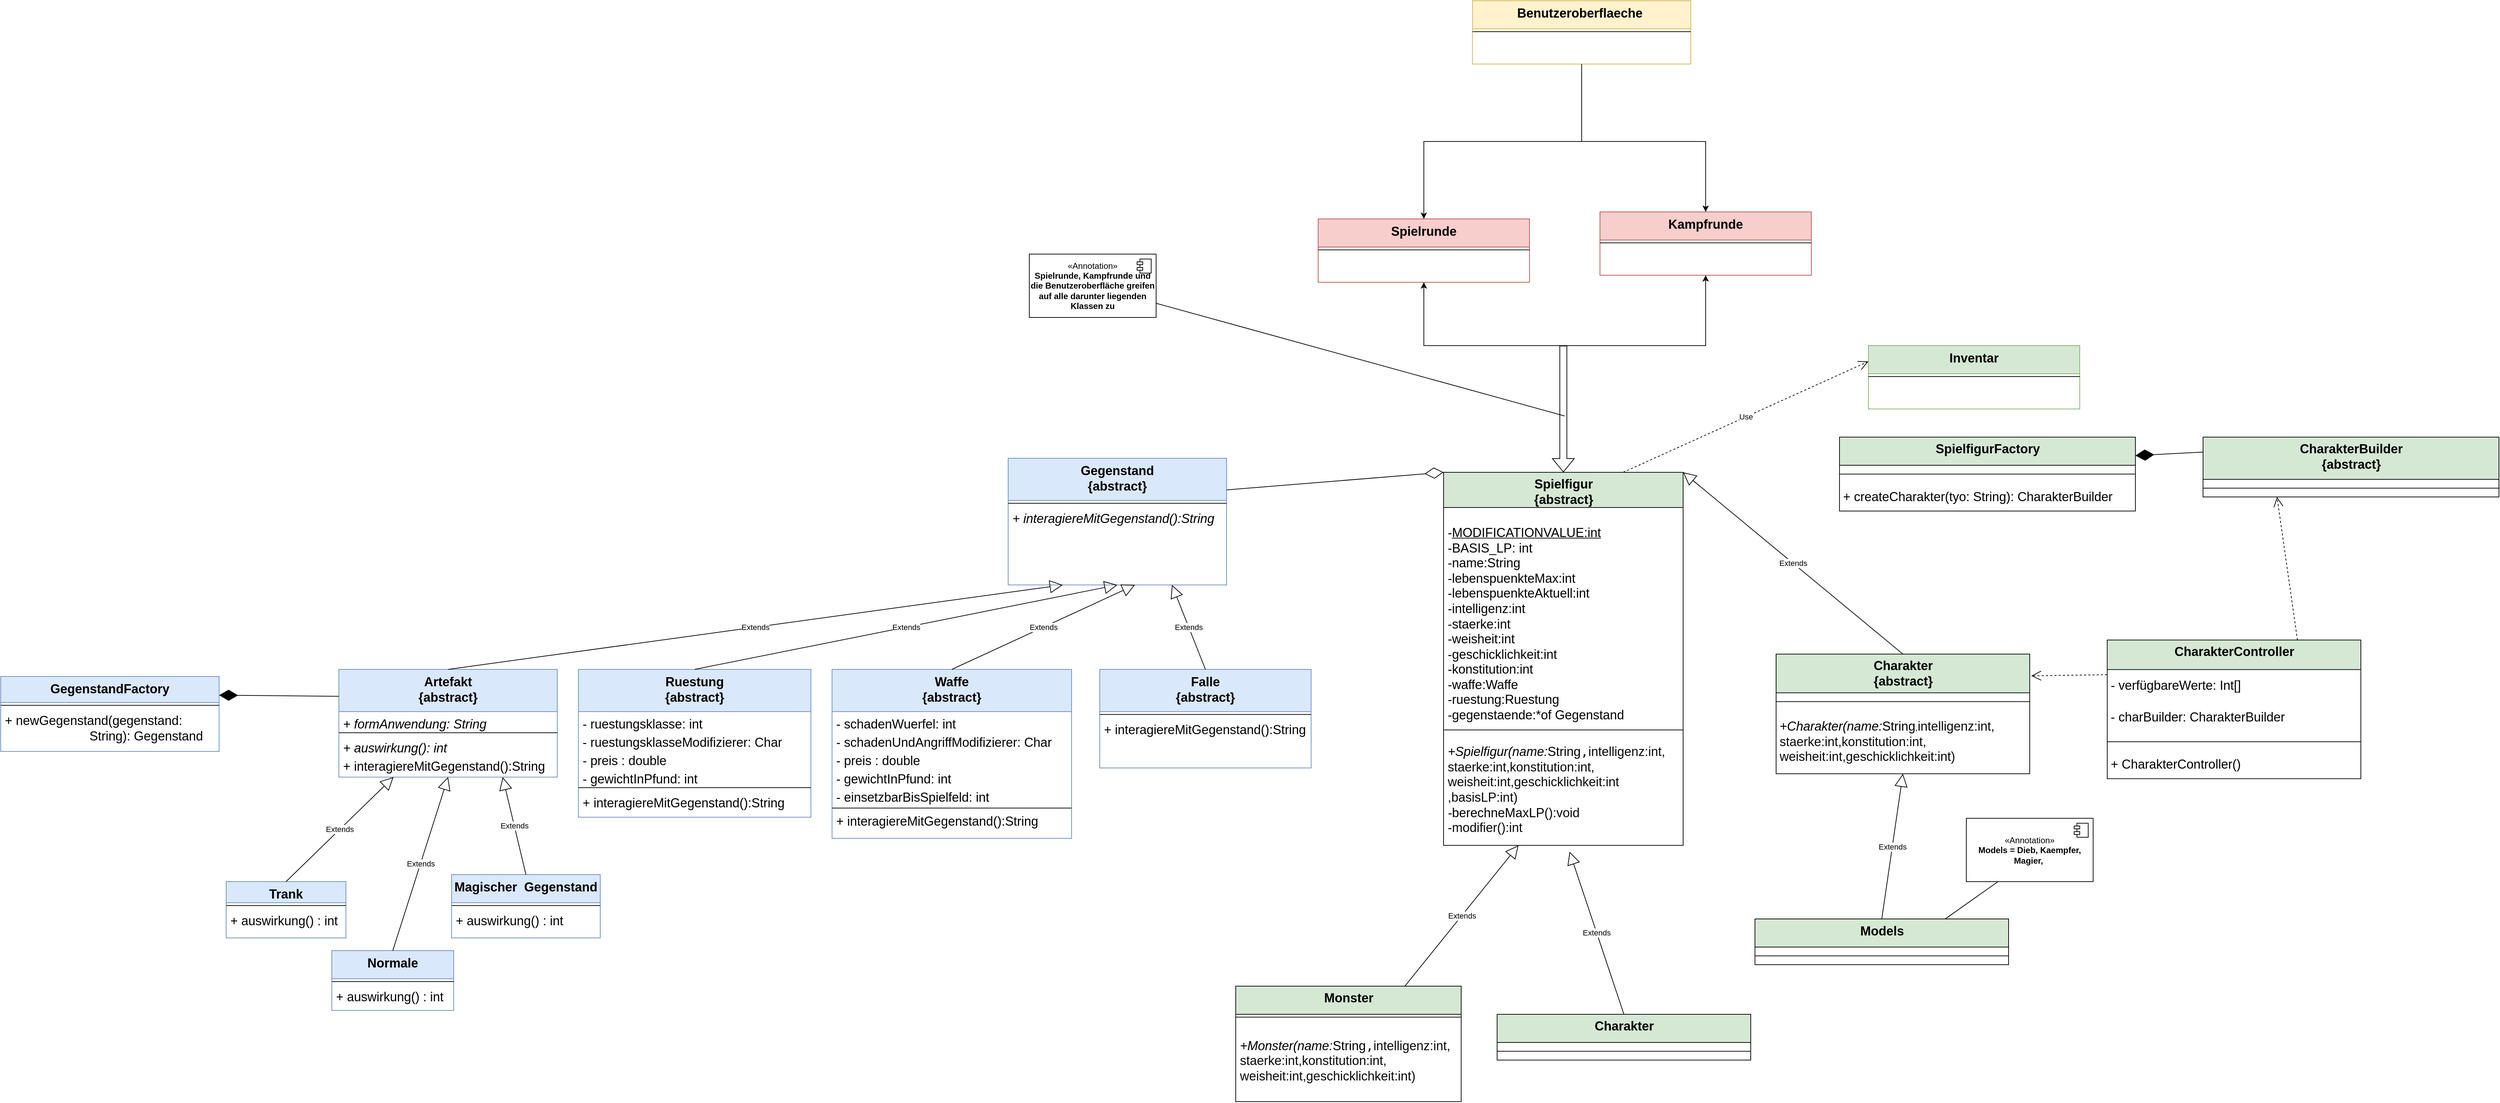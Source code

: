 <mxfile version="21.1.2" type="device">
  <diagram name="Zeichenblatt-1" id="Page-1">
    <mxGraphModel dx="5466" dy="3084" grid="1" gridSize="10" guides="1" tooltips="1" connect="1" arrows="1" fold="1" page="1" pageScale="1" pageWidth="827" pageHeight="1169" math="0" shadow="0">
      <root>
        <mxCell id="0" />
        <mxCell id="1" parent="0" />
        <UserObject label="" tags="Hintergrund" id="7">
          <mxCell style="vsdxID=224;fillColor=#0071a0;gradientColor=#0083b9;shape=stencil(fY9LDoAgDERP0z3SeALUe5gI0ohgEH+3F9KFxoW7mfa1nQKq1faLBinWFMOkDxqSBWxASvJWR0pZAbaAyoSoxxg2P7Bf+kIWNYe9bDh5TpQJKS52NduOSUf+RVbij83iOWHIOU747n8j5RK/g+0N);dashed=1;dashPattern=2.00 2.00;strokeColor=#ffffff;points=[];labelBackgroundColor=none;rounded=0;html=1;whiteSpace=wrap;" parent="1" vertex="1">
            <mxGeometry x="86" y="403.02" width="252" height="4" as="geometry" />
          </mxCell>
        </UserObject>
        <UserObject label="&lt;div style=&quot;font-size: 1px&quot;&gt;&lt;/div&gt;" tags="Hintergrund" id="8">
          <mxCell style="verticalAlign=middle;align=left;vsdxID=225;fillColor=#005e85;gradientColor=#0083b9;fillOpacity=0;shape=stencil(nZBLDoAgDERP0z3SIyjew0SURgSD+Lu9kMZoXLhwN9N5bdMClrNpJg1SzDH4QW/URgNYgZTkjA4UkwJUgGXng+6DX1zLfmoymdXo1zxh5z6RO6Q42BWCfc2oJfdAr/AX/IH+BF/rk7hv7MjaZ/L+RirxJ1Gd);strokeColor=#0071a0;spacingTop=-3;spacingBottom=-3;spacingLeft=3;spacingRight=-3;points=[];labelBackgroundColor=none;rounded=0;html=1;whiteSpace=wrap;" parent="1" vertex="1">
            <mxGeometry x="86" y="407.02" width="252" height="16" as="geometry" />
          </mxCell>
        </UserObject>
        <UserObject label="&lt;div style=&quot;font-size: 1px&quot;&gt;&lt;/div&gt;" tags="Hintergrund" id="9">
          <mxCell style="verticalAlign=middle;align=left;vsdxID=226;fillColor=#005e85;gradientColor=#0083b9;fillOpacity=0;shape=stencil(nZBLDoAgDERP0z3SIyjew0SURgSD+Lu9kMZoXLhwN9N5bdMClrNpJg1SzDH4QW/URgNYgZTkjA4UkwJUgGXng+6DX1zLfmoymdXo1zxh5z6RO6Q42BWCfc2oJfdAr/AX/IH+BF/rk7hv7MjaZ/L+RirxJ1Gd);strokeColor=#0071a0;spacingTop=-3;spacingBottom=-3;spacingLeft=3;spacingRight=-3;points=[];labelBackgroundColor=none;rounded=0;html=1;whiteSpace=wrap;" parent="1" vertex="1">
            <mxGeometry x="86" y="386.02" width="252" height="16" as="geometry" />
          </mxCell>
        </UserObject>
        <UserObject label="" tags="Hintergrund" id="15">
          <mxCell style="vsdxID=233;fillColor=#0071a0;gradientColor=#0083b9;shape=stencil(fY9LDoAgDERP0z3SeALUe5gI0ohgEH+3F9KFxoW7mfa1nQKq1faLBinWFMOkDxqSBWxASvJWR0pZAbaAyoSoxxg2P7Bf+kIWNYe9bDh5TpQJKS52NduOSUf+RVbij83iOWHIOU747n8j5RK/g+0N);dashed=1;dashPattern=2.00 2.00;strokeColor=#ffffff;points=[];labelBackgroundColor=none;rounded=0;html=1;whiteSpace=wrap;" parent="1" vertex="1">
            <mxGeometry x="470" y="293" width="252" height="4" as="geometry" />
          </mxCell>
        </UserObject>
        <UserObject label="&lt;div style=&quot;font-size: 1px&quot;&gt;&lt;/div&gt;" tags="Hintergrund" id="24">
          <mxCell style="verticalAlign=middle;align=left;vsdxID=250;fillColor=#005e85;gradientColor=#0083b9;fillOpacity=0;shape=stencil(nZBLDoAgDERP0z3SIyjew0SURgSD+Lu9kMZoXLhwN9N5bdMClrNpJg1SzDH4QW/URgNYgZTkjA4UkwJUgGXng+6DX1zLfmoymdXo1zxh5z6RO6Q42BWCfc2oJfdAr/AX/IH+BF/rk7hv7MjaZ/L+RirxJ1Gd);strokeColor=#0071a0;spacingTop=-3;spacingBottom=-3;spacingLeft=3;spacingRight=-3;points=[];labelBackgroundColor=none;rounded=0;html=1;whiteSpace=wrap;" parent="1" vertex="1">
            <mxGeometry x="364" y="457" width="252" height="16" as="geometry" />
          </mxCell>
        </UserObject>
        <UserObject label="&lt;div style=&quot;font-size: 1px&quot;&gt;&lt;/div&gt;" tags="Hintergrund" id="25">
          <mxCell style="verticalAlign=middle;align=left;vsdxID=251;fillColor=#005e85;gradientColor=#0083b9;fillOpacity=0;shape=stencil(nZBLDoAgDERP0z3SIyjew0SURgSD+Lu9kMZoXLhwN9N5bdMClrNpJg1SzDH4QW/URgNYgZTkjA4UkwJUgGXng+6DX1zLfmoymdXo1zxh5z6RO6Q42BWCfc2oJfdAr/AX/IH+BF/rk7hv7MjaZ/L+RirxJ1Gd);strokeColor=#0071a0;spacingTop=-3;spacingBottom=-3;spacingLeft=3;spacingRight=-3;points=[];labelBackgroundColor=none;rounded=0;html=1;whiteSpace=wrap;" parent="1" vertex="1">
            <mxGeometry x="364" y="474" width="252" height="16" as="geometry" />
          </mxCell>
        </UserObject>
        <UserObject label="&lt;div style=&quot;font-size: 1px&quot;&gt;&lt;/div&gt;" tags="Hintergrund" id="30">
          <mxCell style="verticalAlign=middle;align=left;vsdxID=257;fillColor=#005e85;gradientColor=#0083b9;fillOpacity=0;shape=stencil(nZBLDoAgDERP0z3SIyjew0SURgSD+Lu9kMZoXLhwN9N5bdMClrNpJg1SzDH4QW/URgNYgZTkjA4UkwJUgGXng+6DX1zLfmoymdXo1zxh5z6RO6Q42BWCfc2oJfdAr/AX/IH+BF/rk7hv7MjaZ/L+RirxJ1Gd);strokeColor=#0071a0;spacingTop=-3;spacingBottom=-3;spacingLeft=3;spacingRight=-3;points=[];labelBackgroundColor=none;rounded=0;html=1;whiteSpace=wrap;" parent="1" vertex="1">
            <mxGeometry x="60" y="437" width="252" height="16" as="geometry" />
          </mxCell>
        </UserObject>
        <UserObject label="" tags="Hintergrund" id="31">
          <mxCell style="vsdxID=258;fillColor=#0071a0;gradientColor=#0083b9;shape=stencil(fY9LDoAgDERP0z3SeALUe5gI0ohgEH+3F9KFxoW7mfa1nQKq1faLBinWFMOkDxqSBWxASvJWR0pZAbaAyoSoxxg2P7Bf+kIWNYe9bDh5TpQJKS52NduOSUf+RVbij83iOWHIOU747n8j5RK/g+0N);dashed=1;dashPattern=2.00 2.00;strokeColor=#ffffff;points=[];labelBackgroundColor=none;rounded=0;html=1;whiteSpace=wrap;" parent="1" vertex="1">
            <mxGeometry x="77" y="413.05" width="252" height="4" as="geometry" />
          </mxCell>
        </UserObject>
        <UserObject label="&lt;div style=&quot;font-size: 1px&quot;&gt;&lt;/div&gt;" tags="Hintergrund" id="32">
          <mxCell style="verticalAlign=middle;align=left;vsdxID=259;fillColor=#005e85;gradientColor=#0083b9;fillOpacity=0;shape=stencil(nZBLDoAgDERP0z3SIyjew0SURgSD+Lu9kMZoXLhwN9N5bdMClrNpJg1SzDH4QW/URgNYgZTkjA4UkwJUgGXng+6DX1zLfmoymdXo1zxh5z6RO6Q42BWCfc2oJfdAr/AX/IH+BF/rk7hv7MjaZ/L+RirxJ1Gd);strokeColor=#0071a0;spacingTop=-3;spacingBottom=-3;spacingLeft=3;spacingRight=-3;points=[];labelBackgroundColor=none;rounded=0;html=1;whiteSpace=wrap;" parent="1" vertex="1">
            <mxGeometry x="77" y="379.05" width="252" height="16" as="geometry" />
          </mxCell>
        </UserObject>
        <UserObject label="&lt;div style=&quot;font-size: 1px&quot;&gt;&lt;/div&gt;" tags="Hintergrund" id="33">
          <mxCell style="verticalAlign=middle;align=left;vsdxID=260;fillColor=#005e85;gradientColor=#0083b9;fillOpacity=0;shape=stencil(nZBLDoAgDERP0z3SIyjew0SURgSD+Lu9kMZoXLhwN9N5bdMClrNpJg1SzDH4QW/URgNYgZTkjA4UkwJUgGXng+6DX1zLfmoymdXo1zxh5z6RO6Q42BWCfc2oJfdAr/AX/IH+BF/rk7hv7MjaZ/L+RirxJ1Gd);strokeColor=#0071a0;spacingTop=-3;spacingBottom=-3;spacingLeft=3;spacingRight=-3;points=[];labelBackgroundColor=none;rounded=0;html=1;whiteSpace=wrap;" parent="1" vertex="1">
            <mxGeometry x="77" y="396.05" width="252" height="16" as="geometry" />
          </mxCell>
        </UserObject>
        <UserObject label="&lt;div style=&quot;font-size: 1px&quot;&gt;&lt;/div&gt;" tags="Hintergrund" id="34">
          <mxCell style="verticalAlign=middle;align=left;vsdxID=261;fillColor=#005e85;gradientColor=#0083b9;fillOpacity=0;shape=stencil(nZBLDoAgDERP0z3SIyjew0SURgSD+Lu9kMZoXLhwN9N5bdMClrNpJg1SzDH4QW/URgNYgZTkjA4UkwJUgGXng+6DX1zLfmoymdXo1zxh5z6RO6Q42BWCfc2oJfdAr/AX/IH+BF/rk7hv7MjaZ/L+RirxJ1Gd);strokeColor=#0071a0;spacingTop=-3;spacingBottom=-3;spacingLeft=3;spacingRight=-3;points=[];labelBackgroundColor=none;rounded=0;html=1;whiteSpace=wrap;" parent="1" vertex="1">
            <mxGeometry x="77" y="417.05" width="252" height="16" as="geometry" />
          </mxCell>
        </UserObject>
        <UserObject label="&lt;div style=&quot;font-size: 1px&quot;&gt;&lt;/div&gt;" tags="Hintergrund" id="35">
          <mxCell style="verticalAlign=middle;align=left;vsdxID=262;fillColor=#005e85;gradientColor=#0083b9;fillOpacity=0;shape=stencil(nZBLDoAgDERP0z3SIyjew0SURgSD+Lu9kMZoXLhwN9N5bdMClrNpJg1SzDH4QW/URgNYgZTkjA4UkwJUgGXng+6DX1zLfmoymdXo1zxh5z6RO6Q42BWCfc2oJfdAr/AX/IH+BF/rk7hv7MjaZ/L+RirxJ1Gd);strokeColor=#0071a0;spacingTop=-3;spacingBottom=-3;spacingLeft=3;spacingRight=-3;points=[];labelBackgroundColor=none;rounded=0;html=1;whiteSpace=wrap;" parent="1" vertex="1">
            <mxGeometry x="77" y="434.05" width="252" height="16" as="geometry" />
          </mxCell>
        </UserObject>
        <UserObject label="&lt;div style=&quot;font-size: 1px&quot;&gt;&lt;/div&gt;" tags="Hintergrund" id="38">
          <mxCell style="verticalAlign=middle;align=left;vsdxID=295;fillColor=#005e85;gradientColor=#0083b9;fillOpacity=0;shape=stencil(nZBLDoAgDERP0z3SIyjew0SURgSD+Lu9kMZoXLhwN9N5bdMClrNpJg1SzDH4QW/URgNYgZTkjA4UkwJUgGXng+6DX1zLfmoymdXo1zxh5z6RO6Q42BWCfc2oJfdAr/AX/IH+BF/rk7hv7MjaZ/L+RirxJ1Gd);strokeColor=#0071a0;spacingTop=-3;spacingBottom=-3;spacingLeft=3;spacingRight=-3;points=[];labelBackgroundColor=none;rounded=0;html=1;whiteSpace=wrap;" parent="1" vertex="1">
            <mxGeometry x="470" y="314" width="252" height="16" as="geometry" />
          </mxCell>
        </UserObject>
        <UserObject label="&lt;div style=&quot;font-size: 1px&quot;&gt;&lt;/div&gt;" tags="Hintergrund" id="57">
          <mxCell style="verticalAlign=middle;align=left;vsdxID=345;fillColor=#005e85;gradientColor=#0083b9;fillOpacity=0;shape=stencil(nZBLDoAgDERP0z3SIyjew0SURgSD+Lu9kMZoXLhwN9N5bdMClrNpJg1SzDH4QW/URgNYgZTkjA4UkwJUgGXng+6DX1zLfmoymdXo1zxh5z6RO6Q42BWCfc2oJfdAr/AX/IH+BF/rk7hv7MjaZ/L+RirxJ1Gd);strokeColor=#0071a0;spacingTop=-3;spacingBottom=-3;spacingLeft=3;spacingRight=-3;points=[];labelBackgroundColor=none;rounded=0;html=1;whiteSpace=wrap;" parent="1" vertex="1">
            <mxGeometry x="86" y="423.02" width="252" height="16" as="geometry" />
          </mxCell>
        </UserObject>
        <mxCell id="60" parent="1" vertex="1">
          <mxGeometry x="1256" y="355" as="geometry" />
        </mxCell>
        <mxCell id="kOEZrxgFEZmvuOm27GWk-71" value="&lt;b&gt;Spielfigur&lt;br&gt;{abstract}&lt;/b&gt;" style="swimlane;fontStyle=0;align=center;verticalAlign=top;childLayout=stackLayout;horizontal=1;startSize=50;horizontalStack=0;resizeParent=1;resizeParentMax=0;resizeLast=0;collapsible=0;marginBottom=0;html=1;fontSize=18;fillColor=#D5E8D4;" parent="1" vertex="1">
          <mxGeometry x="338" y="-280" width="340" height="530" as="geometry" />
        </mxCell>
        <mxCell id="kOEZrxgFEZmvuOm27GWk-75" value="&lt;font style=&quot;font-size: 18px;&quot;&gt;&lt;br&gt;-&lt;font style=&quot;&quot;&gt;&lt;u&gt;MODIFICATIONVALUE:int&lt;br&gt;&lt;/u&gt;&lt;/font&gt;-&lt;font style=&quot;&quot;&gt;BASIS_LP: int&lt;/font&gt;&lt;br&gt;-name:String&lt;br&gt;-lebenspuenkteMax:int&lt;br&gt;-lebenspuenkteAktuell:int&lt;br&gt;-intelligenz:int&lt;br&gt;-staerke:int&lt;br&gt;-weisheit:int&lt;br&gt;-geschicklichkeit:int&lt;br&gt;-konstitution:int&lt;br&gt;-waffe:Waffe&lt;br&gt;-ruestung:Ruestung&lt;br&gt;-gegenstaende:*of Gegenstand&lt;/font&gt;" style="text;html=1;strokeColor=none;fillColor=none;align=left;verticalAlign=middle;spacingLeft=4;spacingRight=4;overflow=hidden;rotatable=0;points=[[0,0.5],[1,0.5]];portConstraint=eastwest;fontSize=18;" parent="kOEZrxgFEZmvuOm27GWk-71" vertex="1">
          <mxGeometry y="50" width="340" height="310" as="geometry" />
        </mxCell>
        <mxCell id="kOEZrxgFEZmvuOm27GWk-76" value="" style="line;strokeWidth=1;fillColor=none;align=left;verticalAlign=middle;spacingTop=-1;spacingLeft=3;spacingRight=3;rotatable=0;labelPosition=right;points=[];portConstraint=eastwest;fontSize=18;" parent="kOEZrxgFEZmvuOm27GWk-71" vertex="1">
          <mxGeometry y="360" width="340" height="12" as="geometry" />
        </mxCell>
        <mxCell id="kOEZrxgFEZmvuOm27GWk-78" value="&lt;i&gt;+Spielfigur(name:&lt;/i&gt;String&lt;span style=&quot;background-color: rgb(255, 255, 255); color: rgb(8, 8, 8); font-family: &amp;quot;JetBrains Mono&amp;quot;, monospace;&quot;&gt;,&lt;/span&gt;&lt;span style=&quot;background-color: rgb(255, 255, 255); color: rgb(8, 8, 8);&quot;&gt;intelligenz:int,&lt;br&gt;&lt;/span&gt;&lt;span style=&quot;background-color: rgb(255, 255, 255); color: rgb(8, 8, 8);&quot;&gt;staerke:int,&lt;/span&gt;&lt;span style=&quot;background-color: rgb(255, 255, 255); color: rgb(8, 8, 8);&quot;&gt;konstitution:int,&lt;br&gt;&lt;/span&gt;&lt;span style=&quot;background-color: rgb(255, 255, 255); color: rgb(8, 8, 8);&quot;&gt;weisheit:int,&lt;/span&gt;&lt;span style=&quot;background-color: rgb(255, 255, 255); color: rgb(8, 8, 8);&quot;&gt;geschicklichkeit:int&lt;br&gt;,&lt;/span&gt;&lt;span style=&quot;background-color: rgb(255, 255, 255); color: rgb(8, 8, 8);&quot;&gt;basisLP:int)&lt;/span&gt;&lt;i&gt;&lt;br&gt;&lt;/i&gt;&lt;i&gt;-&lt;/i&gt;berechneMaxLP&lt;span style=&quot;background-color: rgb(255, 255, 255); color: rgb(8, 8, 8);&quot;&gt;():void&lt;br&gt;-modifier():int&lt;br&gt;&lt;/span&gt;" style="text;html=1;strokeColor=none;fillColor=none;align=left;verticalAlign=middle;spacingLeft=4;spacingRight=4;overflow=hidden;rotatable=0;points=[[0,0.5],[1,0.5]];portConstraint=eastwest;fontSize=18;" parent="kOEZrxgFEZmvuOm27GWk-71" vertex="1">
          <mxGeometry y="372" width="340" height="158" as="geometry" />
        </mxCell>
        <mxCell id="kOEZrxgFEZmvuOm27GWk-81" value="&lt;b&gt;Monster&lt;/b&gt;" style="swimlane;fontStyle=0;align=center;verticalAlign=top;childLayout=stackLayout;horizontal=1;startSize=40;horizontalStack=0;resizeParent=1;resizeParentMax=0;resizeLast=0;collapsible=0;marginBottom=0;html=1;fontSize=18;fillColor=#D5E8D4;" parent="1" vertex="1">
          <mxGeometry x="43" y="450.05" width="320" height="164" as="geometry" />
        </mxCell>
        <mxCell id="kOEZrxgFEZmvuOm27GWk-86" value="" style="line;strokeWidth=1;fillColor=none;align=left;verticalAlign=middle;spacingTop=-1;spacingLeft=3;spacingRight=3;rotatable=0;labelPosition=right;points=[];portConstraint=eastwest;fontSize=18;" parent="kOEZrxgFEZmvuOm27GWk-81" vertex="1">
          <mxGeometry y="40" width="320" height="8" as="geometry" />
        </mxCell>
        <mxCell id="kOEZrxgFEZmvuOm27GWk-88" value="&lt;i style=&quot;border-color: var(--border-color);&quot;&gt;+Monster(name:&lt;/i&gt;String&lt;span style=&quot;border-color: var(--border-color); background-color: rgb(255, 255, 255); color: rgb(8, 8, 8); font-family: &amp;quot;JetBrains Mono&amp;quot;, monospace;&quot;&gt;,&lt;/span&gt;&lt;span style=&quot;border-color: var(--border-color); background-color: rgb(255, 255, 255); color: rgb(8, 8, 8);&quot;&gt;intelligenz:int,&lt;br style=&quot;border-color: var(--border-color);&quot;&gt;&lt;/span&gt;&lt;span style=&quot;border-color: var(--border-color); background-color: rgb(255, 255, 255); color: rgb(8, 8, 8);&quot;&gt;staerke:int,&lt;/span&gt;&lt;span style=&quot;border-color: var(--border-color); background-color: rgb(255, 255, 255); color: rgb(8, 8, 8);&quot;&gt;konstitution:int,&lt;br style=&quot;border-color: var(--border-color);&quot;&gt;&lt;/span&gt;&lt;span style=&quot;border-color: var(--border-color); background-color: rgb(255, 255, 255); color: rgb(8, 8, 8);&quot;&gt;weisheit:int,&lt;/span&gt;&lt;span style=&quot;border-color: var(--border-color); background-color: rgb(255, 255, 255); color: rgb(8, 8, 8);&quot;&gt;geschicklichkeit:int&lt;/span&gt;&lt;span style=&quot;border-color: var(--border-color); background-color: rgb(255, 255, 255); color: rgb(8, 8, 8);&quot;&gt;)&lt;/span&gt;" style="text;html=1;strokeColor=none;fillColor=none;align=left;verticalAlign=middle;spacingLeft=4;spacingRight=4;overflow=hidden;rotatable=0;points=[[0,0.5],[1,0.5]];portConstraint=eastwest;fontSize=18;" parent="kOEZrxgFEZmvuOm27GWk-81" vertex="1">
          <mxGeometry y="48" width="320" height="116" as="geometry" />
        </mxCell>
        <UserObject label="" tags="Hintergrund" id="kOEZrxgFEZmvuOm27GWk-90">
          <mxCell style="vsdxID=224;fillColor=#0071a0;gradientColor=#0083b9;shape=stencil(fY9LDoAgDERP0z3SeALUe5gI0ohgEH+3F9KFxoW7mfa1nQKq1faLBinWFMOkDxqSBWxASvJWR0pZAbaAyoSoxxg2P7Bf+kIWNYe9bDh5TpQJKS52NduOSUf+RVbij83iOWHIOU747n8j5RK/g+0N);dashed=1;dashPattern=2.00 2.00;strokeColor=#ffffff;points=[];labelBackgroundColor=none;rounded=0;html=1;whiteSpace=wrap;" parent="1" vertex="1">
            <mxGeometry x="446" y="403.51" width="252" height="4" as="geometry" />
          </mxCell>
        </UserObject>
        <UserObject label="&lt;div style=&quot;font-size: 1px&quot;&gt;&lt;/div&gt;" tags="Hintergrund" id="kOEZrxgFEZmvuOm27GWk-91">
          <mxCell style="verticalAlign=middle;align=left;vsdxID=225;fillColor=#005e85;gradientColor=#0083b9;fillOpacity=0;shape=stencil(nZBLDoAgDERP0z3SIyjew0SURgSD+Lu9kMZoXLhwN9N5bdMClrNpJg1SzDH4QW/URgNYgZTkjA4UkwJUgGXng+6DX1zLfmoymdXo1zxh5z6RO6Q42BWCfc2oJfdAr/AX/IH+BF/rk7hv7MjaZ/L+RirxJ1Gd);strokeColor=#0071a0;spacingTop=-3;spacingBottom=-3;spacingLeft=3;spacingRight=-3;points=[];labelBackgroundColor=none;rounded=0;html=1;whiteSpace=wrap;" parent="1" vertex="1">
            <mxGeometry x="446" y="407.51" width="252" height="16" as="geometry" />
          </mxCell>
        </UserObject>
        <UserObject label="&lt;div style=&quot;font-size: 1px&quot;&gt;&lt;/div&gt;" tags="Hintergrund" id="kOEZrxgFEZmvuOm27GWk-92">
          <mxCell style="verticalAlign=middle;align=left;vsdxID=226;fillColor=#005e85;gradientColor=#0083b9;fillOpacity=0;shape=stencil(nZBLDoAgDERP0z3SIyjew0SURgSD+Lu9kMZoXLhwN9N5bdMClrNpJg1SzDH4QW/URgNYgZTkjA4UkwJUgGXng+6DX1zLfmoymdXo1zxh5z6RO6Q42BWCfc2oJfdAr/AX/IH+BF/rk7hv7MjaZ/L+RirxJ1Gd);strokeColor=#0071a0;spacingTop=-3;spacingBottom=-3;spacingLeft=3;spacingRight=-3;points=[];labelBackgroundColor=none;rounded=0;html=1;whiteSpace=wrap;" parent="1" vertex="1">
            <mxGeometry x="446" y="386.51" width="252" height="16" as="geometry" />
          </mxCell>
        </UserObject>
        <UserObject label="" tags="Hintergrund" id="kOEZrxgFEZmvuOm27GWk-93">
          <mxCell style="vsdxID=258;fillColor=#0071a0;gradientColor=#0083b9;shape=stencil(fY9LDoAgDERP0z3SeALUe5gI0ohgEH+3F9KFxoW7mfa1nQKq1faLBinWFMOkDxqSBWxASvJWR0pZAbaAyoSoxxg2P7Bf+kIWNYe9bDh5TpQJKS52NduOSUf+RVbij83iOWHIOU747n8j5RK/g+0N);dashed=1;dashPattern=2.00 2.00;strokeColor=#ffffff;points=[];labelBackgroundColor=none;rounded=0;html=1;whiteSpace=wrap;" parent="1" vertex="1">
            <mxGeometry x="437" y="413.54" width="252" height="4" as="geometry" />
          </mxCell>
        </UserObject>
        <UserObject label="&lt;div style=&quot;font-size: 1px&quot;&gt;&lt;/div&gt;" tags="Hintergrund" id="kOEZrxgFEZmvuOm27GWk-94">
          <mxCell style="verticalAlign=middle;align=left;vsdxID=259;fillColor=#005e85;gradientColor=#0083b9;fillOpacity=0;shape=stencil(nZBLDoAgDERP0z3SIyjew0SURgSD+Lu9kMZoXLhwN9N5bdMClrNpJg1SzDH4QW/URgNYgZTkjA4UkwJUgGXng+6DX1zLfmoymdXo1zxh5z6RO6Q42BWCfc2oJfdAr/AX/IH+BF/rk7hv7MjaZ/L+RirxJ1Gd);strokeColor=#0071a0;spacingTop=-3;spacingBottom=-3;spacingLeft=3;spacingRight=-3;points=[];labelBackgroundColor=none;rounded=0;html=1;whiteSpace=wrap;" parent="1" vertex="1">
            <mxGeometry x="437" y="379.54" width="252" height="16" as="geometry" />
          </mxCell>
        </UserObject>
        <UserObject label="&lt;div style=&quot;font-size: 1px&quot;&gt;&lt;/div&gt;" tags="Hintergrund" id="kOEZrxgFEZmvuOm27GWk-95">
          <mxCell style="verticalAlign=middle;align=left;vsdxID=260;fillColor=#005e85;gradientColor=#0083b9;fillOpacity=0;shape=stencil(nZBLDoAgDERP0z3SIyjew0SURgSD+Lu9kMZoXLhwN9N5bdMClrNpJg1SzDH4QW/URgNYgZTkjA4UkwJUgGXng+6DX1zLfmoymdXo1zxh5z6RO6Q42BWCfc2oJfdAr/AX/IH+BF/rk7hv7MjaZ/L+RirxJ1Gd);strokeColor=#0071a0;spacingTop=-3;spacingBottom=-3;spacingLeft=3;spacingRight=-3;points=[];labelBackgroundColor=none;rounded=0;html=1;whiteSpace=wrap;" parent="1" vertex="1">
            <mxGeometry x="437" y="396.54" width="252" height="16" as="geometry" />
          </mxCell>
        </UserObject>
        <UserObject label="&lt;div style=&quot;font-size: 1px&quot;&gt;&lt;/div&gt;" tags="Hintergrund" id="kOEZrxgFEZmvuOm27GWk-96">
          <mxCell style="verticalAlign=middle;align=left;vsdxID=261;fillColor=#005e85;gradientColor=#0083b9;fillOpacity=0;shape=stencil(nZBLDoAgDERP0z3SIyjew0SURgSD+Lu9kMZoXLhwN9N5bdMClrNpJg1SzDH4QW/URgNYgZTkjA4UkwJUgGXng+6DX1zLfmoymdXo1zxh5z6RO6Q42BWCfc2oJfdAr/AX/IH+BF/rk7hv7MjaZ/L+RirxJ1Gd);strokeColor=#0071a0;spacingTop=-3;spacingBottom=-3;spacingLeft=3;spacingRight=-3;points=[];labelBackgroundColor=none;rounded=0;html=1;whiteSpace=wrap;" parent="1" vertex="1">
            <mxGeometry x="437" y="417.54" width="252" height="16" as="geometry" />
          </mxCell>
        </UserObject>
        <UserObject label="" tags="Hintergrund" id="kOEZrxgFEZmvuOm27GWk-102">
          <mxCell style="vsdxID=224;fillColor=#0071a0;gradientColor=#0083b9;shape=stencil(fY9LDoAgDERP0z3SeALUe5gI0ohgEH+3F9KFxoW7mfa1nQKq1faLBinWFMOkDxqSBWxASvJWR0pZAbaAyoSoxxg2P7Bf+kIWNYe9bDh5TpQJKS52NduOSUf+RVbij83iOWHIOU747n8j5RK/g+0N);dashed=1;dashPattern=2.00 2.00;strokeColor=#ffffff;points=[];labelBackgroundColor=none;rounded=0;html=1;whiteSpace=wrap;" parent="1" vertex="1">
            <mxGeometry x="804" y="403.02" width="252" height="4" as="geometry" />
          </mxCell>
        </UserObject>
        <UserObject label="&lt;div style=&quot;font-size: 1px&quot;&gt;&lt;/div&gt;" tags="Hintergrund" id="kOEZrxgFEZmvuOm27GWk-104">
          <mxCell style="verticalAlign=middle;align=left;vsdxID=226;fillColor=#005e85;gradientColor=#0083b9;fillOpacity=0;shape=stencil(nZBLDoAgDERP0z3SIyjew0SURgSD+Lu9kMZoXLhwN9N5bdMClrNpJg1SzDH4QW/URgNYgZTkjA4UkwJUgGXng+6DX1zLfmoymdXo1zxh5z6RO6Q42BWCfc2oJfdAr/AX/IH+BF/rk7hv7MjaZ/L+RirxJ1Gd);strokeColor=#0071a0;spacingTop=-3;spacingBottom=-3;spacingLeft=3;spacingRight=-3;points=[];labelBackgroundColor=none;rounded=0;html=1;whiteSpace=wrap;" parent="1" vertex="1">
            <mxGeometry x="804" y="386.02" width="252" height="16" as="geometry" />
          </mxCell>
        </UserObject>
        <UserObject label="" tags="Hintergrund" id="kOEZrxgFEZmvuOm27GWk-105">
          <mxCell style="vsdxID=258;fillColor=#0071a0;gradientColor=#0083b9;shape=stencil(fY9LDoAgDERP0z3SeALUe5gI0ohgEH+3F9KFxoW7mfa1nQKq1faLBinWFMOkDxqSBWxASvJWR0pZAbaAyoSoxxg2P7Bf+kIWNYe9bDh5TpQJKS52NduOSUf+RVbij83iOWHIOU747n8j5RK/g+0N);dashed=1;dashPattern=2.00 2.00;strokeColor=#ffffff;points=[];labelBackgroundColor=none;rounded=0;html=1;whiteSpace=wrap;" parent="1" vertex="1">
            <mxGeometry x="795" y="413.05" width="252" height="4" as="geometry" />
          </mxCell>
        </UserObject>
        <UserObject label="" tags="Hintergrund" id="kOEZrxgFEZmvuOm27GWk-114">
          <mxCell style="vsdxID=224;fillColor=#0071a0;gradientColor=#0083b9;shape=stencil(fY9LDoAgDERP0z3SeALUe5gI0ohgEH+3F9KFxoW7mfa1nQKq1faLBinWFMOkDxqSBWxASvJWR0pZAbaAyoSoxxg2P7Bf+kIWNYe9bDh5TpQJKS52NduOSUf+RVbij83iOWHIOU747n8j5RK/g+0N);dashed=1;dashPattern=2.00 2.00;strokeColor=#ffffff;points=[];labelBackgroundColor=none;rounded=0;html=1;whiteSpace=wrap;" parent="1" vertex="1">
            <mxGeometry x="1164" y="403.51" width="252" height="4" as="geometry" />
          </mxCell>
        </UserObject>
        <UserObject label="&lt;div style=&quot;font-size: 1px&quot;&gt;&lt;/div&gt;" tags="Hintergrund" id="kOEZrxgFEZmvuOm27GWk-115">
          <mxCell style="verticalAlign=middle;align=left;vsdxID=225;fillColor=#005e85;gradientColor=#0083b9;fillOpacity=0;shape=stencil(nZBLDoAgDERP0z3SIyjew0SURgSD+Lu9kMZoXLhwN9N5bdMClrNpJg1SzDH4QW/URgNYgZTkjA4UkwJUgGXng+6DX1zLfmoymdXo1zxh5z6RO6Q42BWCfc2oJfdAr/AX/IH+BF/rk7hv7MjaZ/L+RirxJ1Gd);strokeColor=#0071a0;spacingTop=-3;spacingBottom=-3;spacingLeft=3;spacingRight=-3;points=[];labelBackgroundColor=none;rounded=0;html=1;whiteSpace=wrap;" parent="1" vertex="1">
            <mxGeometry x="1164" y="407.51" width="252" height="16" as="geometry" />
          </mxCell>
        </UserObject>
        <UserObject label="&lt;div style=&quot;font-size: 1px&quot;&gt;&lt;/div&gt;" tags="Hintergrund" id="kOEZrxgFEZmvuOm27GWk-116">
          <mxCell style="verticalAlign=middle;align=left;vsdxID=226;fillColor=#005e85;gradientColor=#0083b9;fillOpacity=0;shape=stencil(nZBLDoAgDERP0z3SIyjew0SURgSD+Lu9kMZoXLhwN9N5bdMClrNpJg1SzDH4QW/URgNYgZTkjA4UkwJUgGXng+6DX1zLfmoymdXo1zxh5z6RO6Q42BWCfc2oJfdAr/AX/IH+BF/rk7hv7MjaZ/L+RirxJ1Gd);strokeColor=#0071a0;spacingTop=-3;spacingBottom=-3;spacingLeft=3;spacingRight=-3;points=[];labelBackgroundColor=none;rounded=0;html=1;whiteSpace=wrap;" parent="1" vertex="1">
            <mxGeometry x="1164" y="386.51" width="252" height="16" as="geometry" />
          </mxCell>
        </UserObject>
        <UserObject label="" tags="Hintergrund" id="kOEZrxgFEZmvuOm27GWk-117">
          <mxCell style="vsdxID=258;fillColor=#0071a0;gradientColor=#0083b9;shape=stencil(fY9LDoAgDERP0z3SeALUe5gI0ohgEH+3F9KFxoW7mfa1nQKq1faLBinWFMOkDxqSBWxASvJWR0pZAbaAyoSoxxg2P7Bf+kIWNYe9bDh5TpQJKS52NduOSUf+RVbij83iOWHIOU747n8j5RK/g+0N);dashed=1;dashPattern=2.00 2.00;strokeColor=#ffffff;points=[];labelBackgroundColor=none;rounded=0;html=1;whiteSpace=wrap;" parent="1" vertex="1">
            <mxGeometry x="1155" y="413.54" width="252" height="4" as="geometry" />
          </mxCell>
        </UserObject>
        <UserObject label="&lt;div style=&quot;font-size: 1px&quot;&gt;&lt;/div&gt;" tags="Hintergrund" id="kOEZrxgFEZmvuOm27GWk-118">
          <mxCell style="verticalAlign=middle;align=left;vsdxID=259;fillColor=#005e85;gradientColor=#0083b9;fillOpacity=0;shape=stencil(nZBLDoAgDERP0z3SIyjew0SURgSD+Lu9kMZoXLhwN9N5bdMClrNpJg1SzDH4QW/URgNYgZTkjA4UkwJUgGXng+6DX1zLfmoymdXo1zxh5z6RO6Q42BWCfc2oJfdAr/AX/IH+BF/rk7hv7MjaZ/L+RirxJ1Gd);strokeColor=#0071a0;spacingTop=-3;spacingBottom=-3;spacingLeft=3;spacingRight=-3;points=[];labelBackgroundColor=none;rounded=0;html=1;whiteSpace=wrap;" parent="1" vertex="1">
            <mxGeometry x="1155" y="379.54" width="252" height="16" as="geometry" />
          </mxCell>
        </UserObject>
        <UserObject label="&lt;div style=&quot;font-size: 1px&quot;&gt;&lt;/div&gt;" tags="Hintergrund" id="kOEZrxgFEZmvuOm27GWk-119">
          <mxCell style="verticalAlign=middle;align=left;vsdxID=260;fillColor=#005e85;gradientColor=#0083b9;fillOpacity=0;shape=stencil(nZBLDoAgDERP0z3SIyjew0SURgSD+Lu9kMZoXLhwN9N5bdMClrNpJg1SzDH4QW/URgNYgZTkjA4UkwJUgGXng+6DX1zLfmoymdXo1zxh5z6RO6Q42BWCfc2oJfdAr/AX/IH+BF/rk7hv7MjaZ/L+RirxJ1Gd);strokeColor=#0071a0;spacingTop=-3;spacingBottom=-3;spacingLeft=3;spacingRight=-3;points=[];labelBackgroundColor=none;rounded=0;html=1;whiteSpace=wrap;" parent="1" vertex="1">
            <mxGeometry x="1155" y="396.54" width="252" height="16" as="geometry" />
          </mxCell>
        </UserObject>
        <UserObject label="&lt;div style=&quot;font-size: 1px&quot;&gt;&lt;/div&gt;" tags="Hintergrund" id="kOEZrxgFEZmvuOm27GWk-120">
          <mxCell style="verticalAlign=middle;align=left;vsdxID=261;fillColor=#005e85;gradientColor=#0083b9;fillOpacity=0;shape=stencil(nZBLDoAgDERP0z3SIyjew0SURgSD+Lu9kMZoXLhwN9N5bdMClrNpJg1SzDH4QW/URgNYgZTkjA4UkwJUgGXng+6DX1zLfmoymdXo1zxh5z6RO6Q42BWCfc2oJfdAr/AX/IH+BF/rk7hv7MjaZ/L+RirxJ1Gd);strokeColor=#0071a0;spacingTop=-3;spacingBottom=-3;spacingLeft=3;spacingRight=-3;points=[];labelBackgroundColor=none;rounded=0;html=1;whiteSpace=wrap;" parent="1" vertex="1">
            <mxGeometry x="1155" y="417.54" width="252" height="16" as="geometry" />
          </mxCell>
        </UserObject>
        <mxCell id="5S3VTn5Uxhlw36DjYDDq-61" value="&lt;b&gt;Charakter&lt;br&gt;{abstract}&lt;/b&gt;" style="swimlane;fontStyle=0;align=center;verticalAlign=top;childLayout=stackLayout;horizontal=1;startSize=55;horizontalStack=0;resizeParent=1;resizeParentMax=0;resizeLast=0;collapsible=0;marginBottom=0;html=1;fontSize=18;fillColor=#D5E8D4;" parent="1" vertex="1">
          <mxGeometry x="810" y="-21.75" width="360" height="170" as="geometry" />
        </mxCell>
        <mxCell id="5S3VTn5Uxhlw36DjYDDq-63" value="" style="line;strokeWidth=1;fillColor=none;align=left;verticalAlign=middle;spacingTop=-1;spacingLeft=3;spacingRight=3;rotatable=0;labelPosition=right;points=[];portConstraint=eastwest;fontSize=18;" parent="5S3VTn5Uxhlw36DjYDDq-61" vertex="1">
          <mxGeometry y="55" width="360" height="25" as="geometry" />
        </mxCell>
        <UserObject label="&lt;i style=&quot;border-color: var(--border-color); font-size: 18px;&quot;&gt;+Charakter(&lt;/i&gt;&lt;font style=&quot;font-size: 18px;&quot;&gt;&lt;i style=&quot;border-color: var(--border-color);&quot;&gt;name:&lt;/i&gt;String&lt;/font&gt;,&lt;span style=&quot;border-color: var(--border-color); font-size: 18px; background-color: rgb(255, 255, 255); color: rgb(8, 8, 8);&quot;&gt;intelligenz:int,&lt;br style=&quot;border-color: var(--border-color);&quot;&gt;&lt;/span&gt;&lt;span style=&quot;border-color: var(--border-color); font-size: 18px; background-color: rgb(255, 255, 255); color: rgb(8, 8, 8);&quot;&gt;staerke:int,&lt;/span&gt;&lt;span style=&quot;border-color: var(--border-color); font-size: 18px; background-color: rgb(255, 255, 255); color: rgb(8, 8, 8);&quot;&gt;konstitution:int,&lt;br style=&quot;border-color: var(--border-color);&quot;&gt;&lt;/span&gt;&lt;span style=&quot;border-color: var(--border-color); font-size: 18px; background-color: rgb(255, 255, 255); color: rgb(8, 8, 8);&quot;&gt;weisheit:int,&lt;/span&gt;&lt;span style=&quot;border-color: var(--border-color); font-size: 18px; background-color: rgb(255, 255, 255); color: rgb(8, 8, 8);&quot;&gt;geschicklichkeit:int&lt;/span&gt;&lt;span style=&quot;border-color: var(--border-color); font-size: 18px; background-color: rgb(255, 255, 255); color: rgb(8, 8, 8);&quot;&gt;)&lt;/span&gt;&lt;br&gt;&lt;div style=&quot;font-size: 1px&quot;&gt;&lt;/div&gt;" tags="Hintergrund" id="5S3VTn5Uxhlw36DjYDDq-64">
          <mxCell style="verticalAlign=middle;align=left;vsdxID=260;fillColor=#005e85;gradientColor=#0083b9;fillOpacity=0;shape=stencil(nZBLDoAgDERP0z3SIyjew0SURgSD+Lu9kMZoXLhwN9N5bdMClrNpJg1SzDH4QW/URgNYgZTkjA4UkwJUgGXng+6DX1zLfmoymdXo1zxh5z6RO6Q42BWCfc2oJfdAr/AX/IH+BF/rk7hv7MjaZ/L+RirxJ1Gd);strokeColor=#0071a0;spacingTop=-3;spacingBottom=-3;spacingLeft=3;spacingRight=-3;points=[];labelBackgroundColor=none;rounded=0;html=1;whiteSpace=wrap;" parent="5S3VTn5Uxhlw36DjYDDq-61" vertex="1">
            <mxGeometry y="80" width="360" height="90" as="geometry" />
          </mxCell>
        </UserObject>
        <mxCell id="CNIpwdEGmW-bVOaaDC1t-60" value="Gegenstand&#xa;{abstract}" style="swimlane;fontStyle=1;align=center;verticalAlign=top;childLayout=stackLayout;horizontal=1;startSize=60;horizontalStack=0;resizeParent=1;resizeLast=0;collapsible=1;marginBottom=0;rounded=0;shadow=0;strokeWidth=1;fillColor=#dae8fc;strokeColor=#6c8ebf;fontSize=18;" parent="1" vertex="1">
          <mxGeometry x="-280" y="-300" width="310" height="180" as="geometry">
            <mxRectangle x="230" y="140" width="160" height="26" as="alternateBounds" />
          </mxGeometry>
        </mxCell>
        <mxCell id="CNIpwdEGmW-bVOaaDC1t-61" value="" style="line;html=1;strokeWidth=1;align=left;verticalAlign=middle;spacingTop=-1;spacingLeft=3;spacingRight=3;rotatable=0;labelPosition=right;points=[];portConstraint=eastwest;" parent="CNIpwdEGmW-bVOaaDC1t-60" vertex="1">
          <mxGeometry y="60" width="310" height="8" as="geometry" />
        </mxCell>
        <mxCell id="CNIpwdEGmW-bVOaaDC1t-62" value="+ interagiereMitGegenstand():String" style="text;align=left;verticalAlign=top;spacingLeft=4;spacingRight=4;overflow=hidden;rotatable=0;points=[[0,0.5],[1,0.5]];portConstraint=eastwest;fontStyle=2;fontSize=18;" parent="CNIpwdEGmW-bVOaaDC1t-60" vertex="1">
          <mxGeometry y="68" width="310" height="26" as="geometry" />
        </mxCell>
        <mxCell id="CNIpwdEGmW-bVOaaDC1t-63" value="Ruestung&#xa;{abstract}" style="swimlane;fontStyle=1;align=center;verticalAlign=top;childLayout=stackLayout;horizontal=1;startSize=60;horizontalStack=0;resizeParent=1;resizeLast=0;collapsible=1;marginBottom=0;rounded=0;shadow=0;strokeWidth=1;fillColor=#dae8fc;strokeColor=#6c8ebf;fontSize=18;" parent="1" vertex="1">
          <mxGeometry x="-890" width="330" height="210" as="geometry">
            <mxRectangle x="130" y="380" width="160" height="26" as="alternateBounds" />
          </mxGeometry>
        </mxCell>
        <mxCell id="CNIpwdEGmW-bVOaaDC1t-64" value="- ruestungsklasse: int" style="text;align=left;verticalAlign=top;spacingLeft=4;spacingRight=4;overflow=hidden;rotatable=0;points=[[0,0.5],[1,0.5]];portConstraint=eastwest;fontSize=18;" parent="CNIpwdEGmW-bVOaaDC1t-63" vertex="1">
          <mxGeometry y="60" width="330" height="26" as="geometry" />
        </mxCell>
        <mxCell id="CNIpwdEGmW-bVOaaDC1t-65" value="- ruestungsklasseModifizierer: Char" style="text;align=left;verticalAlign=top;spacingLeft=4;spacingRight=4;overflow=hidden;rotatable=0;points=[[0,0.5],[1,0.5]];portConstraint=eastwest;fontSize=18;" parent="CNIpwdEGmW-bVOaaDC1t-63" vertex="1">
          <mxGeometry y="86" width="330" height="26" as="geometry" />
        </mxCell>
        <mxCell id="CNIpwdEGmW-bVOaaDC1t-66" value="- preis : double" style="text;align=left;verticalAlign=top;spacingLeft=4;spacingRight=4;overflow=hidden;rotatable=0;points=[[0,0.5],[1,0.5]];portConstraint=eastwest;fontSize=18;" parent="CNIpwdEGmW-bVOaaDC1t-63" vertex="1">
          <mxGeometry y="112" width="330" height="26" as="geometry" />
        </mxCell>
        <mxCell id="CNIpwdEGmW-bVOaaDC1t-67" value="- gewichtInPfund: int" style="text;align=left;verticalAlign=top;spacingLeft=4;spacingRight=4;overflow=hidden;rotatable=0;points=[[0,0.5],[1,0.5]];portConstraint=eastwest;fontSize=18;" parent="CNIpwdEGmW-bVOaaDC1t-63" vertex="1">
          <mxGeometry y="138" width="330" height="26" as="geometry" />
        </mxCell>
        <mxCell id="CNIpwdEGmW-bVOaaDC1t-68" value="" style="line;html=1;strokeWidth=1;align=left;verticalAlign=middle;spacingTop=-1;spacingLeft=3;spacingRight=3;rotatable=0;labelPosition=right;points=[];portConstraint=eastwest;" parent="CNIpwdEGmW-bVOaaDC1t-63" vertex="1">
          <mxGeometry y="164" width="330" height="8" as="geometry" />
        </mxCell>
        <mxCell id="CNIpwdEGmW-bVOaaDC1t-69" value="+ interagiereMitGegenstand():String" style="text;align=left;verticalAlign=top;spacingLeft=4;spacingRight=4;overflow=hidden;rotatable=0;points=[[0,0.5],[1,0.5]];portConstraint=eastwest;fontStyle=0;fontSize=18;" parent="CNIpwdEGmW-bVOaaDC1t-63" vertex="1">
          <mxGeometry y="172" width="330" height="26" as="geometry" />
        </mxCell>
        <mxCell id="CNIpwdEGmW-bVOaaDC1t-70" value="Waffe&#xa;{abstract}" style="swimlane;fontStyle=1;align=center;verticalAlign=top;childLayout=stackLayout;horizontal=1;startSize=60;horizontalStack=0;resizeParent=1;resizeLast=0;collapsible=1;marginBottom=0;rounded=0;shadow=0;strokeWidth=1;fillColor=#dae8fc;strokeColor=#6c8ebf;fontSize=18;" parent="1" vertex="1">
          <mxGeometry x="-530" width="340" height="240" as="geometry">
            <mxRectangle x="340" y="380" width="170" height="26" as="alternateBounds" />
          </mxGeometry>
        </mxCell>
        <mxCell id="CNIpwdEGmW-bVOaaDC1t-71" value="- schadenWuerfel: int" style="text;align=left;verticalAlign=top;spacingLeft=4;spacingRight=4;overflow=hidden;rotatable=0;points=[[0,0.5],[1,0.5]];portConstraint=eastwest;fontSize=18;" parent="CNIpwdEGmW-bVOaaDC1t-70" vertex="1">
          <mxGeometry y="60" width="340" height="26" as="geometry" />
        </mxCell>
        <mxCell id="CNIpwdEGmW-bVOaaDC1t-72" value="- schadenUndAngriffModifizierer: Char" style="text;align=left;verticalAlign=top;spacingLeft=4;spacingRight=4;overflow=hidden;rotatable=0;points=[[0,0.5],[1,0.5]];portConstraint=eastwest;fontSize=18;" parent="CNIpwdEGmW-bVOaaDC1t-70" vertex="1">
          <mxGeometry y="86" width="340" height="26" as="geometry" />
        </mxCell>
        <mxCell id="CNIpwdEGmW-bVOaaDC1t-73" value="- preis : double" style="text;align=left;verticalAlign=top;spacingLeft=4;spacingRight=4;overflow=hidden;rotatable=0;points=[[0,0.5],[1,0.5]];portConstraint=eastwest;fontSize=18;" parent="CNIpwdEGmW-bVOaaDC1t-70" vertex="1">
          <mxGeometry y="112" width="340" height="26" as="geometry" />
        </mxCell>
        <mxCell id="CNIpwdEGmW-bVOaaDC1t-74" value="- gewichtInPfund: int" style="text;align=left;verticalAlign=top;spacingLeft=4;spacingRight=4;overflow=hidden;rotatable=0;points=[[0,0.5],[1,0.5]];portConstraint=eastwest;fontSize=18;" parent="CNIpwdEGmW-bVOaaDC1t-70" vertex="1">
          <mxGeometry y="138" width="340" height="26" as="geometry" />
        </mxCell>
        <mxCell id="CNIpwdEGmW-bVOaaDC1t-75" value="- einsetzbarBisSpielfeld: int" style="text;align=left;verticalAlign=top;spacingLeft=4;spacingRight=4;overflow=hidden;rotatable=0;points=[[0,0.5],[1,0.5]];portConstraint=eastwest;fontSize=18;" parent="CNIpwdEGmW-bVOaaDC1t-70" vertex="1">
          <mxGeometry y="164" width="340" height="32" as="geometry" />
        </mxCell>
        <mxCell id="CNIpwdEGmW-bVOaaDC1t-76" value="" style="line;html=1;strokeWidth=1;align=left;verticalAlign=middle;spacingTop=-1;spacingLeft=3;spacingRight=3;rotatable=0;labelPosition=right;points=[];portConstraint=eastwest;" parent="CNIpwdEGmW-bVOaaDC1t-70" vertex="1">
          <mxGeometry y="196" width="340" height="2" as="geometry" />
        </mxCell>
        <mxCell id="CNIpwdEGmW-bVOaaDC1t-77" value="+ interagiereMitGegenstand():String" style="text;align=left;verticalAlign=top;spacingLeft=4;spacingRight=4;overflow=hidden;rotatable=0;points=[[0,0.5],[1,0.5]];portConstraint=eastwest;fontStyle=0;fontSize=18;" parent="CNIpwdEGmW-bVOaaDC1t-70" vertex="1">
          <mxGeometry y="198" width="340" height="26" as="geometry" />
        </mxCell>
        <mxCell id="CNIpwdEGmW-bVOaaDC1t-78" value="Falle&#xa;{abstract}" style="swimlane;fontStyle=1;align=center;verticalAlign=top;childLayout=stackLayout;horizontal=1;startSize=60;horizontalStack=0;resizeParent=1;resizeLast=0;collapsible=1;marginBottom=0;rounded=0;shadow=0;strokeWidth=1;fillColor=#dae8fc;strokeColor=#6c8ebf;fontSize=18;" parent="1" vertex="1">
          <mxGeometry x="-150" width="300" height="140" as="geometry">
            <mxRectangle x="130" y="380" width="160" height="26" as="alternateBounds" />
          </mxGeometry>
        </mxCell>
        <mxCell id="CNIpwdEGmW-bVOaaDC1t-79" value="" style="line;html=1;strokeWidth=1;align=left;verticalAlign=middle;spacingTop=-1;spacingLeft=3;spacingRight=3;rotatable=0;labelPosition=right;points=[];portConstraint=eastwest;" parent="CNIpwdEGmW-bVOaaDC1t-78" vertex="1">
          <mxGeometry y="60" width="300" height="8" as="geometry" />
        </mxCell>
        <mxCell id="CNIpwdEGmW-bVOaaDC1t-80" value="+ interagiereMitGegenstand():String" style="text;align=left;verticalAlign=top;spacingLeft=4;spacingRight=4;overflow=hidden;rotatable=0;points=[[0,0.5],[1,0.5]];portConstraint=eastwest;fontStyle=0;fontSize=18;" parent="CNIpwdEGmW-bVOaaDC1t-78" vertex="1">
          <mxGeometry y="68" width="300" height="26" as="geometry" />
        </mxCell>
        <mxCell id="CNIpwdEGmW-bVOaaDC1t-81" value="Artefakt&#xa;{abstract}" style="swimlane;fontStyle=1;align=center;verticalAlign=top;childLayout=stackLayout;horizontal=1;startSize=60;horizontalStack=0;resizeParent=1;resizeLast=0;collapsible=1;marginBottom=0;rounded=0;shadow=0;strokeWidth=1;fillColor=#dae8fc;strokeColor=#6c8ebf;fontSize=18;" parent="1" vertex="1">
          <mxGeometry x="-1230" width="310" height="153" as="geometry">
            <mxRectangle x="130" y="380" width="160" height="26" as="alternateBounds" />
          </mxGeometry>
        </mxCell>
        <mxCell id="CNIpwdEGmW-bVOaaDC1t-82" value="+ formAnwendung: String" style="text;align=left;verticalAlign=top;spacingLeft=4;spacingRight=4;overflow=hidden;rotatable=0;points=[[0,0.5],[1,0.5]];portConstraint=eastwest;fontStyle=2;fontSize=18;" parent="CNIpwdEGmW-bVOaaDC1t-81" vertex="1">
          <mxGeometry y="60" width="310" height="26" as="geometry" />
        </mxCell>
        <mxCell id="CNIpwdEGmW-bVOaaDC1t-83" value="" style="line;html=1;strokeWidth=1;align=left;verticalAlign=middle;spacingTop=-1;spacingLeft=3;spacingRight=3;rotatable=0;labelPosition=right;points=[];portConstraint=eastwest;" parent="CNIpwdEGmW-bVOaaDC1t-81" vertex="1">
          <mxGeometry y="86" width="310" height="8" as="geometry" />
        </mxCell>
        <mxCell id="CNIpwdEGmW-bVOaaDC1t-84" value="+ auswirkung(): int" style="text;align=left;verticalAlign=top;spacingLeft=4;spacingRight=4;overflow=hidden;rotatable=0;points=[[0,0.5],[1,0.5]];portConstraint=eastwest;fontStyle=2;fontSize=18;" parent="CNIpwdEGmW-bVOaaDC1t-81" vertex="1">
          <mxGeometry y="94" width="310" height="26" as="geometry" />
        </mxCell>
        <mxCell id="CNIpwdEGmW-bVOaaDC1t-85" value="+ interagiereMitGegenstand():String" style="text;align=left;verticalAlign=top;spacingLeft=4;spacingRight=4;overflow=hidden;rotatable=0;points=[[0,0.5],[1,0.5]];portConstraint=eastwest;fontStyle=0;fontSize=18;" parent="CNIpwdEGmW-bVOaaDC1t-81" vertex="1">
          <mxGeometry y="120" width="310" height="26" as="geometry" />
        </mxCell>
        <mxCell id="CNIpwdEGmW-bVOaaDC1t-86" value="Normale" style="swimlane;fontStyle=1;align=center;verticalAlign=top;childLayout=stackLayout;horizontal=1;startSize=40;horizontalStack=0;resizeParent=1;resizeLast=0;collapsible=1;marginBottom=0;rounded=0;shadow=0;strokeWidth=1;fillColor=#dae8fc;strokeColor=#6c8ebf;fontSize=18;" parent="1" vertex="1">
          <mxGeometry x="-1240" y="399.55" width="173" height="85" as="geometry">
            <mxRectangle x="130" y="380" width="160" height="26" as="alternateBounds" />
          </mxGeometry>
        </mxCell>
        <mxCell id="CNIpwdEGmW-bVOaaDC1t-87" value="" style="line;html=1;strokeWidth=1;align=left;verticalAlign=middle;spacingTop=-1;spacingLeft=3;spacingRight=3;rotatable=0;labelPosition=right;points=[];portConstraint=eastwest;" parent="CNIpwdEGmW-bVOaaDC1t-86" vertex="1">
          <mxGeometry y="40" width="173" height="8" as="geometry" />
        </mxCell>
        <mxCell id="CNIpwdEGmW-bVOaaDC1t-88" value="+ auswirkung() : int" style="text;align=left;verticalAlign=top;spacingLeft=4;spacingRight=4;overflow=hidden;rotatable=0;points=[[0,0.5],[1,0.5]];portConstraint=eastwest;fontSize=18;" parent="CNIpwdEGmW-bVOaaDC1t-86" vertex="1">
          <mxGeometry y="48" width="173" height="26" as="geometry" />
        </mxCell>
        <mxCell id="CNIpwdEGmW-bVOaaDC1t-89" value="Magischer  Gegenstand" style="swimlane;fontStyle=1;align=center;verticalAlign=top;childLayout=stackLayout;horizontal=1;startSize=40;horizontalStack=0;resizeParent=1;resizeLast=0;collapsible=1;marginBottom=0;rounded=0;shadow=0;strokeWidth=1;fillColor=#dae8fc;strokeColor=#6c8ebf;fontSize=18;" parent="1" vertex="1">
          <mxGeometry x="-1070" y="291.51" width="211" height="90" as="geometry">
            <mxRectangle x="130" y="380" width="160" height="26" as="alternateBounds" />
          </mxGeometry>
        </mxCell>
        <mxCell id="CNIpwdEGmW-bVOaaDC1t-90" value="" style="line;html=1;strokeWidth=1;align=left;verticalAlign=middle;spacingTop=-1;spacingLeft=3;spacingRight=3;rotatable=0;labelPosition=right;points=[];portConstraint=eastwest;" parent="CNIpwdEGmW-bVOaaDC1t-89" vertex="1">
          <mxGeometry y="40" width="211" height="8" as="geometry" />
        </mxCell>
        <mxCell id="CNIpwdEGmW-bVOaaDC1t-91" value="+ auswirkung() : int" style="text;align=left;verticalAlign=top;spacingLeft=4;spacingRight=4;overflow=hidden;rotatable=0;points=[[0,0.5],[1,0.5]];portConstraint=eastwest;fontSize=18;" parent="CNIpwdEGmW-bVOaaDC1t-89" vertex="1">
          <mxGeometry y="48" width="211" height="26" as="geometry" />
        </mxCell>
        <mxCell id="CNIpwdEGmW-bVOaaDC1t-92" value="Trank" style="swimlane;fontStyle=1;align=center;verticalAlign=top;childLayout=stackLayout;horizontal=1;startSize=30;horizontalStack=0;resizeParent=1;resizeLast=0;collapsible=1;marginBottom=0;rounded=0;shadow=0;strokeWidth=1;fillColor=#dae8fc;strokeColor=#6c8ebf;fontSize=18;" parent="1" vertex="1">
          <mxGeometry x="-1390" y="301.51" width="170" height="80" as="geometry">
            <mxRectangle x="130" y="380" width="160" height="26" as="alternateBounds" />
          </mxGeometry>
        </mxCell>
        <mxCell id="CNIpwdEGmW-bVOaaDC1t-93" value="" style="line;html=1;strokeWidth=1;align=left;verticalAlign=middle;spacingTop=-1;spacingLeft=3;spacingRight=3;rotatable=0;labelPosition=right;points=[];portConstraint=eastwest;" parent="CNIpwdEGmW-bVOaaDC1t-92" vertex="1">
          <mxGeometry y="30" width="170" height="8" as="geometry" />
        </mxCell>
        <mxCell id="CNIpwdEGmW-bVOaaDC1t-94" value="+ auswirkung() : int" style="text;align=left;verticalAlign=top;spacingLeft=4;spacingRight=4;overflow=hidden;rotatable=0;points=[[0,0.5],[1,0.5]];portConstraint=eastwest;fontSize=18;" parent="CNIpwdEGmW-bVOaaDC1t-92" vertex="1">
          <mxGeometry y="38" width="170" height="26" as="geometry" />
        </mxCell>
        <mxCell id="77lGRU_7Cv1zwSzOYGE1-60" value="Benutzeroberflaeche " style="swimlane;fontStyle=1;align=center;verticalAlign=top;childLayout=stackLayout;horizontal=1;startSize=40;horizontalStack=0;resizeParent=1;resizeLast=0;collapsible=1;marginBottom=0;rounded=0;shadow=0;strokeWidth=1;fillColor=#fff2cc;strokeColor=#d6b656;fontSize=18;" parent="1" vertex="1">
          <mxGeometry x="379" y="-950" width="310" height="90" as="geometry">
            <mxRectangle x="130" y="380" width="160" height="26" as="alternateBounds" />
          </mxGeometry>
        </mxCell>
        <mxCell id="77lGRU_7Cv1zwSzOYGE1-62" value="" style="line;html=1;strokeWidth=1;align=left;verticalAlign=middle;spacingTop=-1;spacingLeft=3;spacingRight=3;rotatable=0;labelPosition=right;points=[];portConstraint=eastwest;" parent="77lGRU_7Cv1zwSzOYGE1-60" vertex="1">
          <mxGeometry y="40" width="310" height="8" as="geometry" />
        </mxCell>
        <mxCell id="77lGRU_7Cv1zwSzOYGE1-65" value="Spielrunde" style="swimlane;fontStyle=1;align=center;verticalAlign=top;childLayout=stackLayout;horizontal=1;startSize=40;horizontalStack=0;resizeParent=1;resizeLast=0;collapsible=1;marginBottom=0;rounded=0;shadow=0;strokeWidth=1;fillColor=#f8cecc;strokeColor=#b85450;fontSize=18;" parent="1" vertex="1">
          <mxGeometry x="160" y="-640" width="300" height="90" as="geometry">
            <mxRectangle x="130" y="380" width="160" height="26" as="alternateBounds" />
          </mxGeometry>
        </mxCell>
        <mxCell id="77lGRU_7Cv1zwSzOYGE1-66" value="" style="line;html=1;strokeWidth=1;align=left;verticalAlign=middle;spacingTop=-1;spacingLeft=3;spacingRight=3;rotatable=0;labelPosition=right;points=[];portConstraint=eastwest;" parent="77lGRU_7Cv1zwSzOYGE1-65" vertex="1">
          <mxGeometry y="40" width="300" height="8" as="geometry" />
        </mxCell>
        <mxCell id="77lGRU_7Cv1zwSzOYGE1-68" value="Kampfrunde" style="swimlane;fontStyle=1;align=center;verticalAlign=top;childLayout=stackLayout;horizontal=1;startSize=40;horizontalStack=0;resizeParent=1;resizeLast=0;collapsible=1;marginBottom=0;rounded=0;shadow=0;strokeWidth=1;fillColor=#f8cecc;strokeColor=#b85450;fontSize=18;" parent="1" vertex="1">
          <mxGeometry x="560" y="-650" width="300" height="90" as="geometry">
            <mxRectangle x="130" y="380" width="160" height="26" as="alternateBounds" />
          </mxGeometry>
        </mxCell>
        <mxCell id="77lGRU_7Cv1zwSzOYGE1-69" value="" style="line;html=1;strokeWidth=1;align=left;verticalAlign=middle;spacingTop=-1;spacingLeft=3;spacingRight=3;rotatable=0;labelPosition=right;points=[];portConstraint=eastwest;" parent="77lGRU_7Cv1zwSzOYGE1-68" vertex="1">
          <mxGeometry y="40" width="300" height="8" as="geometry" />
        </mxCell>
        <mxCell id="77lGRU_7Cv1zwSzOYGE1-71" value="Inventar" style="swimlane;fontStyle=1;align=center;verticalAlign=top;childLayout=stackLayout;horizontal=1;startSize=40;horizontalStack=0;resizeParent=1;resizeLast=0;collapsible=1;marginBottom=0;rounded=0;shadow=0;strokeWidth=1;fillColor=#d5e8d4;strokeColor=#82b366;fontSize=18;" parent="1" vertex="1">
          <mxGeometry x="941" y="-460" width="300" height="90" as="geometry">
            <mxRectangle x="130" y="380" width="160" height="26" as="alternateBounds" />
          </mxGeometry>
        </mxCell>
        <mxCell id="77lGRU_7Cv1zwSzOYGE1-72" value="" style="line;html=1;strokeWidth=1;align=left;verticalAlign=middle;spacingTop=-1;spacingLeft=3;spacingRight=3;rotatable=0;labelPosition=right;points=[];portConstraint=eastwest;" parent="77lGRU_7Cv1zwSzOYGE1-71" vertex="1">
          <mxGeometry y="40" width="300" height="8" as="geometry" />
        </mxCell>
        <mxCell id="jMz2rLVyDU0A56uXmdyN-68" value="" style="endArrow=diamondThin;endFill=0;endSize=24;html=1;rounded=0;exitX=1;exitY=0.25;exitDx=0;exitDy=0;entryX=0;entryY=0;entryDx=0;entryDy=0;" edge="1" parent="1" source="CNIpwdEGmW-bVOaaDC1t-60" target="kOEZrxgFEZmvuOm27GWk-71">
          <mxGeometry width="160" relative="1" as="geometry">
            <mxPoint x="570" y="-160" as="sourcePoint" />
            <mxPoint x="730" y="-160" as="targetPoint" />
          </mxGeometry>
        </mxCell>
        <mxCell id="jMz2rLVyDU0A56uXmdyN-69" value="Extends" style="endArrow=block;endSize=16;endFill=0;html=1;rounded=0;exitX=0.5;exitY=0;exitDx=0;exitDy=0;entryX=0.25;entryY=1;entryDx=0;entryDy=0;" edge="1" parent="1" source="CNIpwdEGmW-bVOaaDC1t-92" target="CNIpwdEGmW-bVOaaDC1t-81">
          <mxGeometry width="160" relative="1" as="geometry">
            <mxPoint x="-1030" y="230" as="sourcePoint" />
            <mxPoint x="-870" y="230" as="targetPoint" />
          </mxGeometry>
        </mxCell>
        <mxCell id="jMz2rLVyDU0A56uXmdyN-70" value="Extends" style="endArrow=block;endSize=16;endFill=0;html=1;rounded=0;exitX=0.5;exitY=0;exitDx=0;exitDy=0;entryX=0.5;entryY=1;entryDx=0;entryDy=0;" edge="1" parent="1" source="CNIpwdEGmW-bVOaaDC1t-86" target="CNIpwdEGmW-bVOaaDC1t-81">
          <mxGeometry width="160" relative="1" as="geometry">
            <mxPoint x="-1295" y="312" as="sourcePoint" />
            <mxPoint x="-1143" y="163" as="targetPoint" />
          </mxGeometry>
        </mxCell>
        <mxCell id="jMz2rLVyDU0A56uXmdyN-71" value="Extends" style="endArrow=block;endSize=16;endFill=0;html=1;rounded=0;exitX=0.5;exitY=0;exitDx=0;exitDy=0;entryX=0.75;entryY=1;entryDx=0;entryDy=0;" edge="1" parent="1" source="CNIpwdEGmW-bVOaaDC1t-89" target="CNIpwdEGmW-bVOaaDC1t-81">
          <mxGeometry width="160" relative="1" as="geometry">
            <mxPoint x="-1143" y="410" as="sourcePoint" />
            <mxPoint x="-1065" y="163" as="targetPoint" />
          </mxGeometry>
        </mxCell>
        <mxCell id="jMz2rLVyDU0A56uXmdyN-72" value="GegenstandFactory" style="swimlane;fontStyle=1;align=center;verticalAlign=top;childLayout=stackLayout;horizontal=1;startSize=37;horizontalStack=0;resizeParent=1;resizeLast=0;collapsible=1;marginBottom=0;rounded=0;shadow=0;strokeWidth=1;fillColor=#dae8fc;strokeColor=#6c8ebf;fontSize=18;" vertex="1" parent="1">
          <mxGeometry x="-1710" y="10" width="310" height="106.5" as="geometry">
            <mxRectangle x="130" y="380" width="160" height="26" as="alternateBounds" />
          </mxGeometry>
        </mxCell>
        <mxCell id="jMz2rLVyDU0A56uXmdyN-74" value="" style="line;html=1;strokeWidth=1;align=left;verticalAlign=middle;spacingTop=-1;spacingLeft=3;spacingRight=3;rotatable=0;labelPosition=right;points=[];portConstraint=eastwest;" vertex="1" parent="jMz2rLVyDU0A56uXmdyN-72">
          <mxGeometry y="37" width="310" height="8" as="geometry" />
        </mxCell>
        <mxCell id="jMz2rLVyDU0A56uXmdyN-76" value="+ newGegenstand(gegenstand: &#xa;                        String): Gegenstand" style="text;align=left;verticalAlign=top;spacingLeft=4;spacingRight=4;overflow=hidden;rotatable=0;points=[[0,0.5],[1,0.5]];portConstraint=eastwest;fontStyle=0;fontSize=18;" vertex="1" parent="jMz2rLVyDU0A56uXmdyN-72">
          <mxGeometry y="45" width="310" height="55" as="geometry" />
        </mxCell>
        <mxCell id="jMz2rLVyDU0A56uXmdyN-77" value="" style="endArrow=diamondThin;endFill=1;endSize=24;html=1;rounded=0;entryX=1;entryY=0.25;entryDx=0;entryDy=0;exitX=0;exitY=0.25;exitDx=0;exitDy=0;" edge="1" parent="1" source="CNIpwdEGmW-bVOaaDC1t-81" target="jMz2rLVyDU0A56uXmdyN-72">
          <mxGeometry width="160" relative="1" as="geometry">
            <mxPoint x="-1230" y="230" as="sourcePoint" />
            <mxPoint x="-1070" y="230" as="targetPoint" />
          </mxGeometry>
        </mxCell>
        <mxCell id="jMz2rLVyDU0A56uXmdyN-78" value="Extends" style="endArrow=block;endSize=16;endFill=0;html=1;rounded=0;exitX=0.5;exitY=0;exitDx=0;exitDy=0;entryX=0.25;entryY=1;entryDx=0;entryDy=0;" edge="1" parent="1" source="CNIpwdEGmW-bVOaaDC1t-81" target="CNIpwdEGmW-bVOaaDC1t-60">
          <mxGeometry width="160" relative="1" as="geometry">
            <mxPoint x="-1295" y="312" as="sourcePoint" />
            <mxPoint x="-1143" y="163" as="targetPoint" />
          </mxGeometry>
        </mxCell>
        <mxCell id="jMz2rLVyDU0A56uXmdyN-79" value="Extends" style="endArrow=block;endSize=16;endFill=0;html=1;rounded=0;exitX=0.5;exitY=0;exitDx=0;exitDy=0;entryX=0.5;entryY=1;entryDx=0;entryDy=0;" edge="1" parent="1" source="CNIpwdEGmW-bVOaaDC1t-63" target="CNIpwdEGmW-bVOaaDC1t-60">
          <mxGeometry width="160" relative="1" as="geometry">
            <mxPoint x="-1065" y="10" as="sourcePoint" />
            <mxPoint x="-192" y="-110" as="targetPoint" />
          </mxGeometry>
        </mxCell>
        <mxCell id="jMz2rLVyDU0A56uXmdyN-80" value="Extends" style="endArrow=block;endSize=16;endFill=0;html=1;rounded=0;exitX=0.5;exitY=0;exitDx=0;exitDy=0;" edge="1" parent="1" source="CNIpwdEGmW-bVOaaDC1t-70">
          <mxGeometry width="160" relative="1" as="geometry">
            <mxPoint x="-715" y="10" as="sourcePoint" />
            <mxPoint x="-100" y="-120" as="targetPoint" />
          </mxGeometry>
        </mxCell>
        <mxCell id="jMz2rLVyDU0A56uXmdyN-81" value="Extends" style="endArrow=block;endSize=16;endFill=0;html=1;rounded=0;exitX=0.5;exitY=0;exitDx=0;exitDy=0;entryX=0.75;entryY=1;entryDx=0;entryDy=0;" edge="1" parent="1" source="CNIpwdEGmW-bVOaaDC1t-78" target="CNIpwdEGmW-bVOaaDC1t-60">
          <mxGeometry width="160" relative="1" as="geometry">
            <mxPoint x="-350" y="10" as="sourcePoint" />
            <mxPoint x="-90" y="-110" as="targetPoint" />
          </mxGeometry>
        </mxCell>
        <mxCell id="jMz2rLVyDU0A56uXmdyN-82" value="&lt;b&gt;CharakterController&lt;/b&gt;" style="swimlane;fontStyle=0;align=center;verticalAlign=top;childLayout=stackLayout;horizontal=1;startSize=42;horizontalStack=0;resizeParent=1;resizeParentMax=0;resizeLast=0;collapsible=0;marginBottom=0;html=1;fontSize=18;fillColor=#D5E8D4;" vertex="1" parent="1">
          <mxGeometry x="1280" y="-41.75" width="360" height="197" as="geometry" />
        </mxCell>
        <UserObject label="&lt;span style=&quot;font-size: 18px;&quot;&gt;- verfügbareWerte: Int[]&lt;/span&gt;&lt;br&gt;&lt;div style=&quot;font-size: 1px&quot;&gt;&lt;/div&gt;" tags="Hintergrund" id="jMz2rLVyDU0A56uXmdyN-85">
          <mxCell style="verticalAlign=middle;align=left;vsdxID=260;fillColor=#005e85;gradientColor=#0083b9;fillOpacity=0;shape=stencil(nZBLDoAgDERP0z3SIyjew0SURgSD+Lu9kMZoXLhwN9N5bdMClrNpJg1SzDH4QW/URgNYgZTkjA4UkwJUgGXng+6DX1zLfmoymdXo1zxh5z6RO6Q42BWCfc2oJfdAr/AX/IH+BF/rk7hv7MjaZ/L+RirxJ1Gd);strokeColor=#0071a0;spacingTop=-3;spacingBottom=-3;spacingLeft=3;spacingRight=-3;points=[];labelBackgroundColor=none;rounded=0;html=1;whiteSpace=wrap;" vertex="1" parent="jMz2rLVyDU0A56uXmdyN-82">
            <mxGeometry y="42" width="360" height="45" as="geometry" />
          </mxCell>
        </UserObject>
        <UserObject label="&lt;span style=&quot;font-size: 18px;&quot;&gt;- charBuilder: CharakterBuilder&lt;/span&gt;&lt;br&gt;&lt;div style=&quot;font-size: 1px&quot;&gt;&lt;/div&gt;" tags="Hintergrund" id="jMz2rLVyDU0A56uXmdyN-86">
          <mxCell style="verticalAlign=middle;align=left;vsdxID=260;fillColor=#005e85;gradientColor=#0083b9;fillOpacity=0;shape=stencil(nZBLDoAgDERP0z3SIyjew0SURgSD+Lu9kMZoXLhwN9N5bdMClrNpJg1SzDH4QW/URgNYgZTkjA4UkwJUgGXng+6DX1zLfmoymdXo1zxh5z6RO6Q42BWCfc2oJfdAr/AX/IH+BF/rk7hv7MjaZ/L+RirxJ1Gd);strokeColor=#0071a0;spacingTop=-3;spacingBottom=-3;spacingLeft=3;spacingRight=-3;points=[];labelBackgroundColor=none;rounded=0;html=1;whiteSpace=wrap;" vertex="1" parent="jMz2rLVyDU0A56uXmdyN-82">
            <mxGeometry y="87" width="360" height="45" as="geometry" />
          </mxCell>
        </UserObject>
        <mxCell id="jMz2rLVyDU0A56uXmdyN-83" value="" style="line;strokeWidth=1;fillColor=none;align=left;verticalAlign=middle;spacingTop=-1;spacingLeft=3;spacingRight=3;rotatable=0;labelPosition=right;points=[];portConstraint=eastwest;fontSize=18;" vertex="1" parent="jMz2rLVyDU0A56uXmdyN-82">
          <mxGeometry y="132" width="360" height="25" as="geometry" />
        </mxCell>
        <UserObject label="&lt;span style=&quot;font-size: 18px;&quot;&gt;+ CharakterController()&lt;/span&gt;&lt;br&gt;&lt;div style=&quot;font-size: 1px&quot;&gt;&lt;/div&gt;" tags="Hintergrund" id="jMz2rLVyDU0A56uXmdyN-84">
          <mxCell style="verticalAlign=middle;align=left;vsdxID=260;fillColor=#005e85;gradientColor=#0083b9;fillOpacity=0;shape=stencil(nZBLDoAgDERP0z3SIyjew0SURgSD+Lu9kMZoXLhwN9N5bdMClrNpJg1SzDH4QW/URgNYgZTkjA4UkwJUgGXng+6DX1zLfmoymdXo1zxh5z6RO6Q42BWCfc2oJfdAr/AX/IH+BF/rk7hv7MjaZ/L+RirxJ1Gd);strokeColor=#0071a0;spacingTop=-3;spacingBottom=-3;spacingLeft=3;spacingRight=-3;points=[];labelBackgroundColor=none;rounded=0;html=1;whiteSpace=wrap;" vertex="1" parent="jMz2rLVyDU0A56uXmdyN-82">
            <mxGeometry y="157" width="360" height="40" as="geometry" />
          </mxCell>
        </UserObject>
        <mxCell id="jMz2rLVyDU0A56uXmdyN-87" value="&lt;b&gt;Models&lt;/b&gt;" style="swimlane;fontStyle=0;align=center;verticalAlign=top;childLayout=stackLayout;horizontal=1;startSize=40;horizontalStack=0;resizeParent=1;resizeParentMax=0;resizeLast=0;collapsible=0;marginBottom=0;html=1;fontSize=18;fillColor=#D5E8D4;" vertex="1" parent="1">
          <mxGeometry x="780" y="354.55" width="360" height="65" as="geometry" />
        </mxCell>
        <mxCell id="jMz2rLVyDU0A56uXmdyN-90" value="" style="line;strokeWidth=1;fillColor=none;align=left;verticalAlign=middle;spacingTop=-1;spacingLeft=3;spacingRight=3;rotatable=0;labelPosition=right;points=[];portConstraint=eastwest;fontSize=18;" vertex="1" parent="jMz2rLVyDU0A56uXmdyN-87">
          <mxGeometry y="40" width="360" height="25" as="geometry" />
        </mxCell>
        <mxCell id="jMz2rLVyDU0A56uXmdyN-94" value="&lt;b&gt;SpielfigurFactory&lt;/b&gt;" style="swimlane;fontStyle=0;align=center;verticalAlign=top;childLayout=stackLayout;horizontal=1;startSize=40;horizontalStack=0;resizeParent=1;resizeParentMax=0;resizeLast=0;collapsible=0;marginBottom=0;html=1;fontSize=18;fillColor=#D5E8D4;" vertex="1" parent="1">
          <mxGeometry x="900" y="-330" width="420" height="105" as="geometry" />
        </mxCell>
        <mxCell id="jMz2rLVyDU0A56uXmdyN-95" value="" style="line;strokeWidth=1;fillColor=none;align=left;verticalAlign=middle;spacingTop=-1;spacingLeft=3;spacingRight=3;rotatable=0;labelPosition=right;points=[];portConstraint=eastwest;fontSize=18;" vertex="1" parent="jMz2rLVyDU0A56uXmdyN-94">
          <mxGeometry y="40" width="420" height="25" as="geometry" />
        </mxCell>
        <UserObject label="&lt;span style=&quot;font-size: 18px;&quot;&gt;+ createCharakter(tyo: String): CharakterBuilder&lt;/span&gt;&lt;br&gt;&lt;div style=&quot;font-size: 1px&quot;&gt;&lt;/div&gt;" tags="Hintergrund" id="jMz2rLVyDU0A56uXmdyN-96">
          <mxCell style="verticalAlign=middle;align=left;vsdxID=260;fillColor=#005e85;gradientColor=#0083b9;fillOpacity=0;shape=stencil(nZBLDoAgDERP0z3SIyjew0SURgSD+Lu9kMZoXLhwN9N5bdMClrNpJg1SzDH4QW/URgNYgZTkjA4UkwJUgGXng+6DX1zLfmoymdXo1zxh5z6RO6Q42BWCfc2oJfdAr/AX/IH+BF/rk7hv7MjaZ/L+RirxJ1Gd);strokeColor=#0071a0;spacingTop=-3;spacingBottom=-3;spacingLeft=3;spacingRight=-3;points=[];labelBackgroundColor=none;rounded=0;html=1;whiteSpace=wrap;" vertex="1" parent="jMz2rLVyDU0A56uXmdyN-94">
            <mxGeometry y="65" width="420" height="40" as="geometry" />
          </mxCell>
        </UserObject>
        <mxCell id="jMz2rLVyDU0A56uXmdyN-97" value="&lt;b&gt;CharakterBuilder&lt;br&gt;{abstract}&lt;/b&gt;" style="swimlane;fontStyle=0;align=center;verticalAlign=top;childLayout=stackLayout;horizontal=1;startSize=60;horizontalStack=0;resizeParent=1;resizeParentMax=0;resizeLast=0;collapsible=0;marginBottom=0;html=1;fontSize=18;fillColor=#D5E8D4;" vertex="1" parent="1">
          <mxGeometry x="1416" y="-330" width="420" height="85" as="geometry" />
        </mxCell>
        <mxCell id="jMz2rLVyDU0A56uXmdyN-98" value="" style="line;strokeWidth=1;fillColor=none;align=left;verticalAlign=middle;spacingTop=-1;spacingLeft=3;spacingRight=3;rotatable=0;labelPosition=right;points=[];portConstraint=eastwest;fontSize=18;" vertex="1" parent="jMz2rLVyDU0A56uXmdyN-97">
          <mxGeometry y="60" width="420" height="25" as="geometry" />
        </mxCell>
        <mxCell id="jMz2rLVyDU0A56uXmdyN-101" value="" style="endArrow=diamondThin;endFill=1;endSize=24;html=1;rounded=0;entryX=1;entryY=0.25;entryDx=0;entryDy=0;exitX=0;exitY=0.25;exitDx=0;exitDy=0;" edge="1" parent="1" source="jMz2rLVyDU0A56uXmdyN-97" target="jMz2rLVyDU0A56uXmdyN-94">
          <mxGeometry width="160" relative="1" as="geometry">
            <mxPoint x="1540" y="70" as="sourcePoint" />
            <mxPoint x="1700" y="70" as="targetPoint" />
          </mxGeometry>
        </mxCell>
        <mxCell id="jMz2rLVyDU0A56uXmdyN-102" value="" style="endArrow=open;endSize=12;dashed=1;html=1;rounded=0;entryX=1.006;entryY=0.182;entryDx=0;entryDy=0;entryPerimeter=0;exitX=0;exitY=0.25;exitDx=0;exitDy=0;" edge="1" parent="1" source="jMz2rLVyDU0A56uXmdyN-82" target="5S3VTn5Uxhlw36DjYDDq-61">
          <mxGeometry width="160" relative="1" as="geometry">
            <mxPoint x="1480" y="140" as="sourcePoint" />
            <mxPoint x="1560" y="70" as="targetPoint" />
          </mxGeometry>
        </mxCell>
        <mxCell id="jMz2rLVyDU0A56uXmdyN-104" value="Extends" style="endArrow=block;endSize=16;endFill=0;html=1;rounded=0;entryX=0.5;entryY=1;entryDx=0;entryDy=0;exitX=0.5;exitY=0;exitDx=0;exitDy=0;" edge="1" parent="1" source="jMz2rLVyDU0A56uXmdyN-87" target="5S3VTn5Uxhlw36DjYDDq-61">
          <mxGeometry width="160" relative="1" as="geometry">
            <mxPoint x="1190" y="480" as="sourcePoint" />
            <mxPoint x="1350" y="480" as="targetPoint" />
          </mxGeometry>
        </mxCell>
        <mxCell id="jMz2rLVyDU0A56uXmdyN-105" value="&lt;b&gt;Charakter&lt;/b&gt;" style="swimlane;fontStyle=0;align=center;verticalAlign=top;childLayout=stackLayout;horizontal=1;startSize=40;horizontalStack=0;resizeParent=1;resizeParentMax=0;resizeLast=0;collapsible=0;marginBottom=0;html=1;fontSize=18;fillColor=#D5E8D4;" vertex="1" parent="1">
          <mxGeometry x="414" y="490" width="360" height="65" as="geometry" />
        </mxCell>
        <mxCell id="jMz2rLVyDU0A56uXmdyN-106" value="" style="line;strokeWidth=1;fillColor=none;align=left;verticalAlign=middle;spacingTop=-1;spacingLeft=3;spacingRight=3;rotatable=0;labelPosition=right;points=[];portConstraint=eastwest;fontSize=18;" vertex="1" parent="jMz2rLVyDU0A56uXmdyN-105">
          <mxGeometry y="40" width="360" height="25" as="geometry" />
        </mxCell>
        <mxCell id="jMz2rLVyDU0A56uXmdyN-107" value="Extends" style="endArrow=block;endSize=16;endFill=0;html=1;rounded=0;exitX=0.75;exitY=0;exitDx=0;exitDy=0;" edge="1" parent="1" source="kOEZrxgFEZmvuOm27GWk-81" target="kOEZrxgFEZmvuOm27GWk-78">
          <mxGeometry width="160" relative="1" as="geometry">
            <mxPoint x="420" y="360" as="sourcePoint" />
            <mxPoint x="580" y="360" as="targetPoint" />
          </mxGeometry>
        </mxCell>
        <mxCell id="jMz2rLVyDU0A56uXmdyN-109" value="Extends" style="endArrow=block;endSize=16;endFill=0;html=1;rounded=0;exitX=0.5;exitY=0;exitDx=0;exitDy=0;entryX=0.526;entryY=1.057;entryDx=0;entryDy=0;entryPerimeter=0;" edge="1" parent="1" source="jMz2rLVyDU0A56uXmdyN-105" target="kOEZrxgFEZmvuOm27GWk-78">
          <mxGeometry width="160" relative="1" as="geometry">
            <mxPoint x="293" y="460" as="sourcePoint" />
            <mxPoint x="454" y="260" as="targetPoint" />
          </mxGeometry>
        </mxCell>
        <mxCell id="jMz2rLVyDU0A56uXmdyN-110" value="«Annotation»&lt;br&gt;&lt;b&gt;Models = Dieb, Kaempfer, Magier,&amp;nbsp;&lt;/b&gt;" style="html=1;dropTarget=0;whiteSpace=wrap;" vertex="1" parent="1">
          <mxGeometry x="1080" y="211.51" width="180" height="90" as="geometry" />
        </mxCell>
        <mxCell id="jMz2rLVyDU0A56uXmdyN-111" value="" style="shape=module;jettyWidth=8;jettyHeight=4;" vertex="1" parent="jMz2rLVyDU0A56uXmdyN-110">
          <mxGeometry x="1" width="20" height="20" relative="1" as="geometry">
            <mxPoint x="-27" y="7" as="offset" />
          </mxGeometry>
        </mxCell>
        <mxCell id="jMz2rLVyDU0A56uXmdyN-112" value="" style="endArrow=none;html=1;rounded=0;exitX=0.75;exitY=0;exitDx=0;exitDy=0;entryX=0.25;entryY=1;entryDx=0;entryDy=0;" edge="1" parent="1" source="jMz2rLVyDU0A56uXmdyN-87" target="jMz2rLVyDU0A56uXmdyN-110">
          <mxGeometry width="50" height="50" relative="1" as="geometry">
            <mxPoint x="1310" y="470" as="sourcePoint" />
            <mxPoint x="1360" y="420" as="targetPoint" />
          </mxGeometry>
        </mxCell>
        <mxCell id="jMz2rLVyDU0A56uXmdyN-113" value="Extends" style="endArrow=block;endSize=16;endFill=0;html=1;rounded=0;entryX=1;entryY=0;entryDx=0;entryDy=0;exitX=0.5;exitY=0;exitDx=0;exitDy=0;" edge="1" parent="1" source="5S3VTn5Uxhlw36DjYDDq-61" target="kOEZrxgFEZmvuOm27GWk-71">
          <mxGeometry width="160" relative="1" as="geometry">
            <mxPoint x="1140" y="427" as="sourcePoint" />
            <mxPoint x="1140" y="190" as="targetPoint" />
          </mxGeometry>
        </mxCell>
        <mxCell id="jMz2rLVyDU0A56uXmdyN-114" value="" style="endArrow=open;endSize=12;dashed=1;html=1;rounded=0;entryX=0.25;entryY=1;entryDx=0;entryDy=0;exitX=0.75;exitY=0;exitDx=0;exitDy=0;" edge="1" parent="1" source="jMz2rLVyDU0A56uXmdyN-82" target="jMz2rLVyDU0A56uXmdyN-97">
          <mxGeometry width="160" relative="1" as="geometry">
            <mxPoint x="1350" y="21" as="sourcePoint" />
            <mxPoint x="1182" y="19" as="targetPoint" />
          </mxGeometry>
        </mxCell>
        <mxCell id="jMz2rLVyDU0A56uXmdyN-116" value="Use" style="endArrow=open;endSize=12;dashed=1;html=1;rounded=0;exitX=0.75;exitY=0;exitDx=0;exitDy=0;entryX=0;entryY=0.25;entryDx=0;entryDy=0;" edge="1" parent="1" source="kOEZrxgFEZmvuOm27GWk-71" target="77lGRU_7Cv1zwSzOYGE1-71">
          <mxGeometry width="160" relative="1" as="geometry">
            <mxPoint x="590" y="-380" as="sourcePoint" />
            <mxPoint x="750" y="-380" as="targetPoint" />
          </mxGeometry>
        </mxCell>
        <mxCell id="jMz2rLVyDU0A56uXmdyN-117" value="" style="endArrow=classic;startArrow=classic;html=1;rounded=0;entryX=0.5;entryY=0;entryDx=0;entryDy=0;exitX=0.5;exitY=0;exitDx=0;exitDy=0;" edge="1" parent="1" source="77lGRU_7Cv1zwSzOYGE1-65" target="77lGRU_7Cv1zwSzOYGE1-68">
          <mxGeometry width="50" height="50" relative="1" as="geometry">
            <mxPoint x="360" y="-730" as="sourcePoint" />
            <mxPoint x="770" y="-760" as="targetPoint" />
            <Array as="points">
              <mxPoint x="310" y="-750" />
              <mxPoint x="710" y="-750" />
            </Array>
          </mxGeometry>
        </mxCell>
        <mxCell id="jMz2rLVyDU0A56uXmdyN-118" value="" style="endArrow=none;html=1;rounded=0;entryX=0.5;entryY=1;entryDx=0;entryDy=0;" edge="1" parent="1" target="77lGRU_7Cv1zwSzOYGE1-60">
          <mxGeometry width="50" height="50" relative="1" as="geometry">
            <mxPoint x="534" y="-750" as="sourcePoint" />
            <mxPoint x="700" y="-410" as="targetPoint" />
          </mxGeometry>
        </mxCell>
        <mxCell id="jMz2rLVyDU0A56uXmdyN-119" value="" style="endArrow=classic;startArrow=classic;html=1;rounded=0;exitX=0.5;exitY=1;exitDx=0;exitDy=0;entryX=0.5;entryY=1;entryDx=0;entryDy=0;" edge="1" parent="1" source="77lGRU_7Cv1zwSzOYGE1-65" target="77lGRU_7Cv1zwSzOYGE1-68">
          <mxGeometry width="50" height="50" relative="1" as="geometry">
            <mxPoint x="320" y="-630" as="sourcePoint" />
            <mxPoint x="730" y="-630" as="targetPoint" />
            <Array as="points">
              <mxPoint x="310" y="-460" />
              <mxPoint x="710" y="-460" />
            </Array>
          </mxGeometry>
        </mxCell>
        <mxCell id="jMz2rLVyDU0A56uXmdyN-121" value="" style="shape=flexArrow;endArrow=classic;html=1;rounded=0;entryX=0.5;entryY=0;entryDx=0;entryDy=0;" edge="1" parent="1" target="kOEZrxgFEZmvuOm27GWk-71">
          <mxGeometry width="50" height="50" relative="1" as="geometry">
            <mxPoint x="508" y="-460" as="sourcePoint" />
            <mxPoint x="700" y="-410" as="targetPoint" />
          </mxGeometry>
        </mxCell>
        <mxCell id="jMz2rLVyDU0A56uXmdyN-122" value="" style="endArrow=none;html=1;rounded=0;" edge="1" parent="1" target="jMz2rLVyDU0A56uXmdyN-123">
          <mxGeometry width="50" height="50" relative="1" as="geometry">
            <mxPoint x="510" y="-360" as="sourcePoint" />
            <mxPoint x="-130" y="-600" as="targetPoint" />
          </mxGeometry>
        </mxCell>
        <mxCell id="jMz2rLVyDU0A56uXmdyN-123" value="«Annotation»&lt;br&gt;&lt;b&gt;Spielrunde, Kampfrunde und die Benutzeroberfläche greifen auf alle darunter liegenden Klassen zu&lt;/b&gt;" style="html=1;dropTarget=0;whiteSpace=wrap;" vertex="1" parent="1">
          <mxGeometry x="-250" y="-590" width="180" height="90" as="geometry" />
        </mxCell>
        <mxCell id="jMz2rLVyDU0A56uXmdyN-124" value="" style="shape=module;jettyWidth=8;jettyHeight=4;" vertex="1" parent="jMz2rLVyDU0A56uXmdyN-123">
          <mxGeometry x="1" width="20" height="20" relative="1" as="geometry">
            <mxPoint x="-27" y="7" as="offset" />
          </mxGeometry>
        </mxCell>
      </root>
    </mxGraphModel>
  </diagram>
</mxfile>
